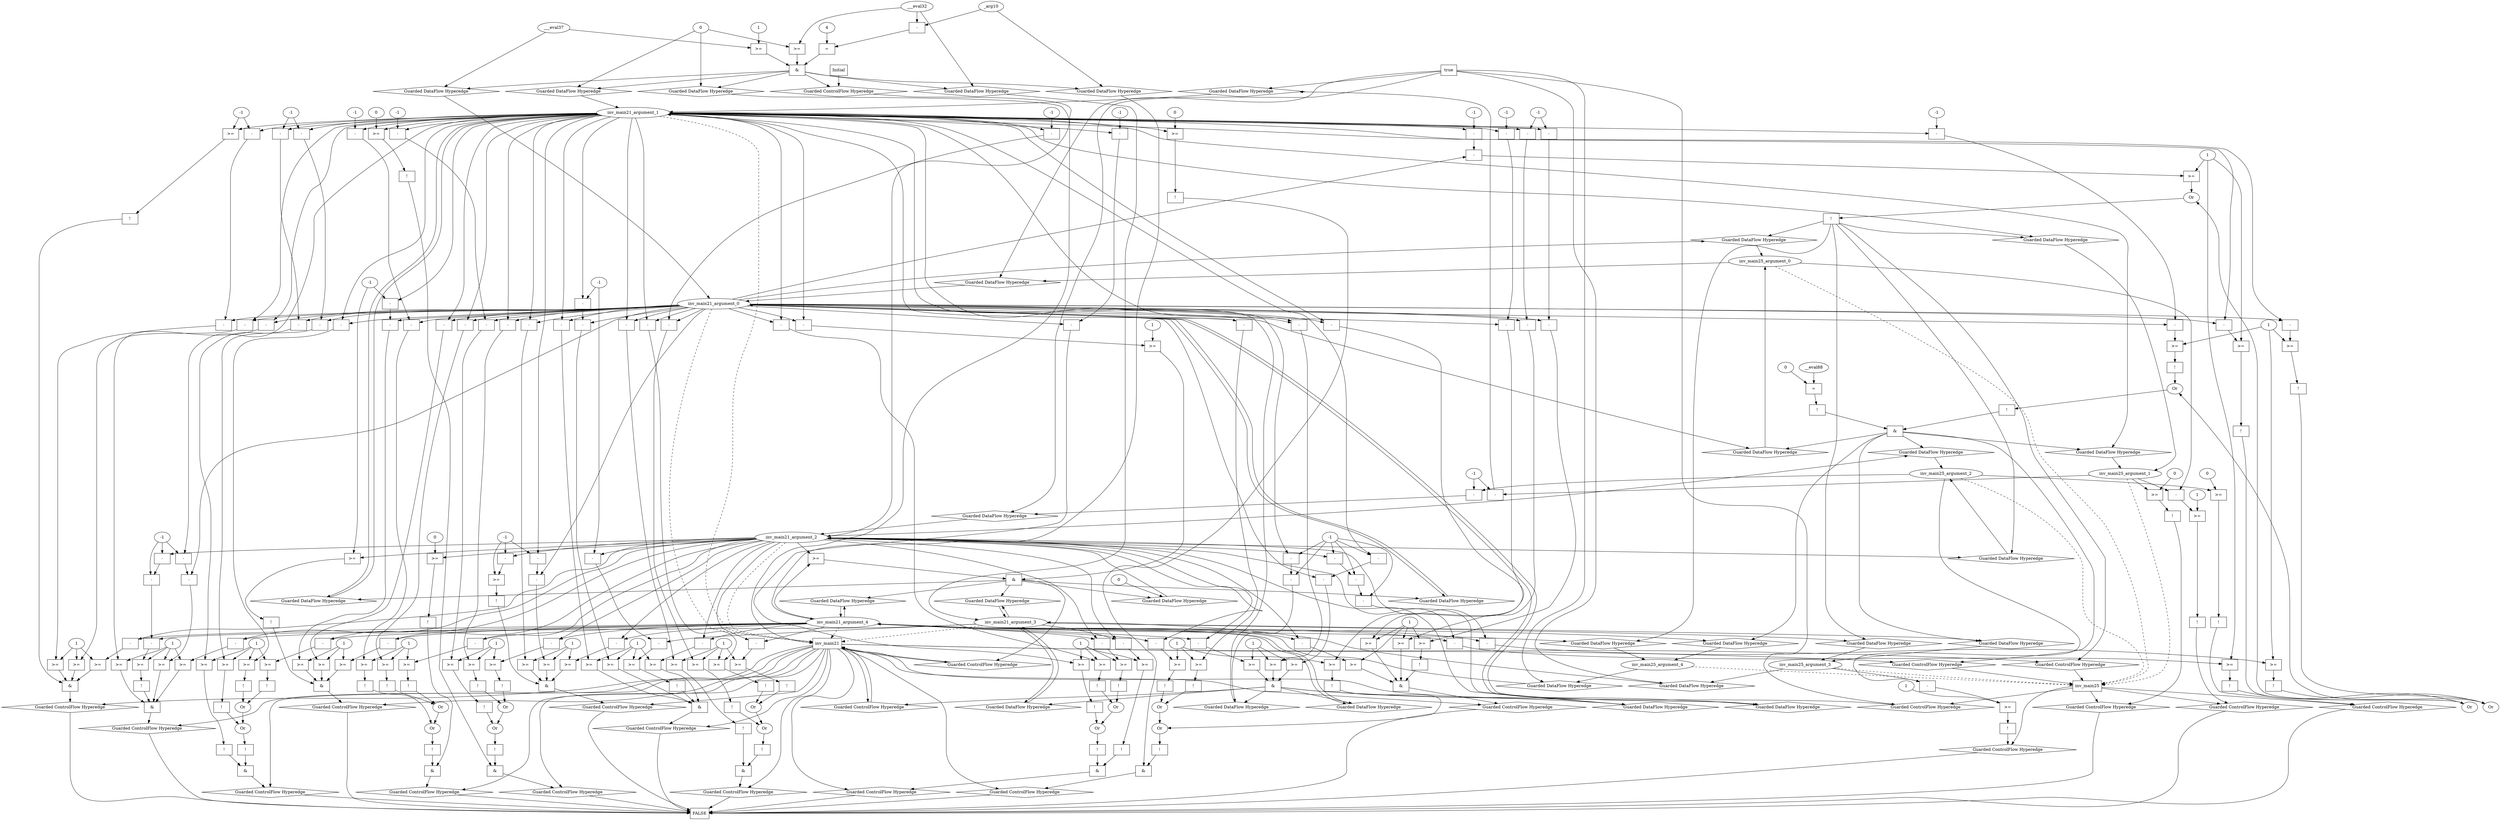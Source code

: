 digraph dag {
inv_main21 [label="inv_main21" shape="rect"];
inv_main25 [label="inv_main25" shape="rect"];
FALSE [label="FALSE" shape="rect"];
Initial [label="Initial" shape="rect"];
ControlFowHyperEdge_0 [label="Guarded ControlFlow Hyperedge" shape="diamond"];
inv_main21 -> ControlFowHyperEdge_0[label=""]
ControlFowHyperEdge_0 -> inv_main25[label=""]
ControlFowHyperEdge_1 [label="Guarded ControlFlow Hyperedge" shape="diamond"];
inv_main21 -> ControlFowHyperEdge_1[label=""]
ControlFowHyperEdge_1 -> inv_main25[label=""]
ControlFowHyperEdge_2 [label="Guarded ControlFlow Hyperedge" shape="diamond"];
inv_main21 -> ControlFowHyperEdge_2[label=""]
ControlFowHyperEdge_2 -> inv_main21[label=""]
ControlFowHyperEdge_3 [label="Guarded ControlFlow Hyperedge" shape="diamond"];
inv_main21 -> ControlFowHyperEdge_3[label=""]
ControlFowHyperEdge_3 -> inv_main21[label=""]
ControlFowHyperEdge_4 [label="Guarded ControlFlow Hyperedge" shape="diamond"];
inv_main25 -> ControlFowHyperEdge_4[label=""]
ControlFowHyperEdge_4 -> inv_main21[label=""]
ControlFowHyperEdge_5 [label="Guarded ControlFlow Hyperedge" shape="diamond"];
Initial -> ControlFowHyperEdge_5[label=""]
ControlFowHyperEdge_5 -> inv_main21[label=""]
ControlFowHyperEdge_6 [label="Guarded ControlFlow Hyperedge" shape="diamond"];
inv_main21 -> ControlFowHyperEdge_6[label=""]
ControlFowHyperEdge_6 -> FALSE[label=""]
ControlFowHyperEdge_7 [label="Guarded ControlFlow Hyperedge" shape="diamond"];
inv_main21 -> ControlFowHyperEdge_7[label=""]
ControlFowHyperEdge_7 -> FALSE[label=""]
ControlFowHyperEdge_8 [label="Guarded ControlFlow Hyperedge" shape="diamond"];
inv_main21 -> ControlFowHyperEdge_8[label=""]
ControlFowHyperEdge_8 -> FALSE[label=""]
ControlFowHyperEdge_9 [label="Guarded ControlFlow Hyperedge" shape="diamond"];
inv_main21 -> ControlFowHyperEdge_9[label=""]
ControlFowHyperEdge_9 -> FALSE[label=""]
ControlFowHyperEdge_10 [label="Guarded ControlFlow Hyperedge" shape="diamond"];
inv_main21 -> ControlFowHyperEdge_10[label=""]
ControlFowHyperEdge_10 -> FALSE[label=""]
ControlFowHyperEdge_11 [label="Guarded ControlFlow Hyperedge" shape="diamond"];
inv_main21 -> ControlFowHyperEdge_11[label=""]
ControlFowHyperEdge_11 -> FALSE[label=""]
ControlFowHyperEdge_12 [label="Guarded ControlFlow Hyperedge" shape="diamond"];
inv_main21 -> ControlFowHyperEdge_12[label=""]
ControlFowHyperEdge_12 -> FALSE[label=""]
ControlFowHyperEdge_13 [label="Guarded ControlFlow Hyperedge" shape="diamond"];
inv_main21 -> ControlFowHyperEdge_13[label=""]
ControlFowHyperEdge_13 -> FALSE[label=""]
ControlFowHyperEdge_14 [label="Guarded ControlFlow Hyperedge" shape="diamond"];
inv_main21 -> ControlFowHyperEdge_14[label=""]
ControlFowHyperEdge_14 -> FALSE[label=""]
ControlFowHyperEdge_15 [label="Guarded ControlFlow Hyperedge" shape="diamond"];
inv_main21 -> ControlFowHyperEdge_15[label=""]
ControlFowHyperEdge_15 -> FALSE[label=""]
ControlFowHyperEdge_16 [label="Guarded ControlFlow Hyperedge" shape="diamond"];
inv_main21 -> ControlFowHyperEdge_16[label=""]
ControlFowHyperEdge_16 -> FALSE[label=""]
ControlFowHyperEdge_17 [label="Guarded ControlFlow Hyperedge" shape="diamond"];
inv_main21 -> ControlFowHyperEdge_17[label=""]
ControlFowHyperEdge_17 -> FALSE[label=""]
ControlFowHyperEdge_18 [label="Guarded ControlFlow Hyperedge" shape="diamond"];
inv_main25 -> ControlFowHyperEdge_18[label=""]
ControlFowHyperEdge_18 -> FALSE[label=""]
ControlFowHyperEdge_19 [label="Guarded ControlFlow Hyperedge" shape="diamond"];
inv_main25 -> ControlFowHyperEdge_19[label=""]
ControlFowHyperEdge_19 -> FALSE[label=""]
ControlFowHyperEdge_20 [label="Guarded ControlFlow Hyperedge" shape="diamond"];
inv_main25 -> ControlFowHyperEdge_20[label=""]
ControlFowHyperEdge_20 -> FALSE[label=""]
ControlFowHyperEdge_21 [label="Guarded ControlFlow Hyperedge" shape="diamond"];
inv_main25 -> ControlFowHyperEdge_21[label=""]
ControlFowHyperEdge_21 -> FALSE[label=""]
inv_main25_argument_0 [label="inv_main25_argument_0" shape="oval"];
inv_main25_argument_0 -> inv_main25[label="" style="dashed"]
inv_main25_argument_1 [label="inv_main25_argument_1" shape="oval"];
inv_main25_argument_1 -> inv_main25[label="" style="dashed"]
inv_main25_argument_2 [label="inv_main25_argument_2" shape="oval"];
inv_main25_argument_2 -> inv_main25[label="" style="dashed"]
inv_main25_argument_3 [label="inv_main25_argument_3" shape="oval"];
inv_main25_argument_3 -> inv_main25[label="" style="dashed"]
inv_main25_argument_4 [label="inv_main25_argument_4" shape="oval"];
inv_main25_argument_4 -> inv_main25[label="" style="dashed"]
inv_main21_argument_0 [label="inv_main21_argument_0" shape="oval"];
inv_main21_argument_0 -> inv_main21[label="" style="dashed"]
inv_main21_argument_1 [label="inv_main21_argument_1" shape="oval"];
inv_main21_argument_1 -> inv_main21[label="" style="dashed"]
inv_main21_argument_2 [label="inv_main21_argument_2" shape="oval"];
inv_main21_argument_2 -> inv_main21[label="" style="dashed"]
inv_main21_argument_3 [label="inv_main21_argument_3" shape="oval"];
inv_main21_argument_3 -> inv_main21[label="" style="dashed"]
inv_main21_argument_4 [label="inv_main21_argument_4" shape="oval"];
inv_main21_argument_4 -> inv_main21[label="" style="dashed"]

xxxinv_main25___inv_main21_0xxxguard_0_node_0 [label="!" shape="rect"];
xxxinv_main25___inv_main21_0xxxguard_0_node_1 [label="Or"];
xxxinv_main25___inv_main21_0xxxguard_0_node_2 [label=">=" shape="rect"];
xxxinv_main25___inv_main21_0xxxguard_0_node_3 [label="-" shape="rect"];
xxxinv_main25___inv_main21_0xxxguard_0_node_5 [label="-" shape="rect"];
xxxinv_main25___inv_main21_0xxxguard_0_node_7 [label="-1"];
xxxinv_main25___inv_main21_0xxxguard_0_node_8 [label="1"];
xxxinv_main25___inv_main21_0xxxguard_0_node_9 [label="Or"];
xxxinv_main25___inv_main21_0xxxguard_0_node_10 [label="!" shape="rect"];
xxxinv_main25___inv_main21_0xxxguard_0_node_11 [label=">=" shape="rect"];
xxxinv_main25___inv_main21_0xxxguard_0_node_12 [label="-" shape="rect"];
xxxinv_main25___inv_main21_0xxxguard_0_node_16 [label="!" shape="rect"];
xxxinv_main25___inv_main21_0xxxguard_0_node_17 [label=">=" shape="rect"];
xxxinv_main25___inv_main21_0xxxguard_0_node_18 [label="-" shape="rect"];
xxxinv_main25___inv_main21_0xxxguard_0_node_1->xxxinv_main25___inv_main21_0xxxguard_0_node_0
xxxinv_main25___inv_main21_0xxxguard_0_node_2->xxxinv_main25___inv_main21_0xxxguard_0_node_1
xxxinv_main25___inv_main21_0xxxguard_0_node_9->xxxinv_main25___inv_main21_0xxxguard_0_node_1
xxxinv_main25___inv_main21_0xxxguard_0_node_3->xxxinv_main25___inv_main21_0xxxguard_0_node_2
xxxinv_main25___inv_main21_0xxxguard_0_node_8->xxxinv_main25___inv_main21_0xxxguard_0_node_2
inv_main21_argument_0->xxxinv_main25___inv_main21_0xxxguard_0_node_3
xxxinv_main25___inv_main21_0xxxguard_0_node_5->xxxinv_main25___inv_main21_0xxxguard_0_node_3
inv_main21_argument_1->xxxinv_main25___inv_main21_0xxxguard_0_node_5
xxxinv_main25___inv_main21_0xxxguard_0_node_7->xxxinv_main25___inv_main21_0xxxguard_0_node_5
xxxinv_main25___inv_main21_0xxxguard_0_node_10->xxxinv_main25___inv_main21_0xxxguard_0_node_9
xxxinv_main25___inv_main21_0xxxguard_0_node_16->xxxinv_main25___inv_main21_0xxxguard_0_node_9
xxxinv_main25___inv_main21_0xxxguard_0_node_11->xxxinv_main25___inv_main21_0xxxguard_0_node_10
xxxinv_main25___inv_main21_0xxxguard_0_node_12->xxxinv_main25___inv_main21_0xxxguard_0_node_11
xxxinv_main25___inv_main21_0xxxguard_0_node_8->xxxinv_main25___inv_main21_0xxxguard_0_node_11
inv_main21_argument_0->xxxinv_main25___inv_main21_0xxxguard_0_node_12
inv_main21_argument_1->xxxinv_main25___inv_main21_0xxxguard_0_node_12
xxxinv_main25___inv_main21_0xxxguard_0_node_17->xxxinv_main25___inv_main21_0xxxguard_0_node_16
xxxinv_main25___inv_main21_0xxxguard_0_node_18->xxxinv_main25___inv_main21_0xxxguard_0_node_17
xxxinv_main25___inv_main21_0xxxguard_0_node_8->xxxinv_main25___inv_main21_0xxxguard_0_node_17
inv_main21_argument_4->xxxinv_main25___inv_main21_0xxxguard_0_node_18
inv_main21_argument_2->xxxinv_main25___inv_main21_0xxxguard_0_node_18

xxxinv_main25___inv_main21_0xxxguard_0_node_0->ControlFowHyperEdge_0 [label=""];
xxxinv_main25___inv_main21_1xxx_and [label="&" shape="rect"];
xxxinv_main25___inv_main21_1xxxguard_0_node_0 [label="!" shape="rect"];
xxxinv_main25___inv_main21_1xxxguard_0_node_1 [label="=" shape="rect"];
xxxinv_main25___inv_main21_1xxxguard_0_node_2 [label="__eval88"];
xxxinv_main25___inv_main21_1xxxguard_0_node_3 [label="0"];
xxxinv_main25___inv_main21_1xxxguard_0_node_1->xxxinv_main25___inv_main21_1xxxguard_0_node_0
xxxinv_main25___inv_main21_1xxxguard_0_node_2->xxxinv_main25___inv_main21_1xxxguard_0_node_1
xxxinv_main25___inv_main21_1xxxguard_0_node_3->xxxinv_main25___inv_main21_1xxxguard_0_node_1

xxxinv_main25___inv_main21_1xxxguard_0_node_0->xxxinv_main25___inv_main21_1xxx_and [label=""];
xxxinv_main25___inv_main21_1xxxguard1_node_0 [label="!" shape="rect"];
xxxinv_main25___inv_main21_1xxxguard1_node_1 [label="Or"];
xxxinv_main25___inv_main21_1xxxguard1_node_2 [label="!" shape="rect"];
xxxinv_main25___inv_main21_1xxxguard1_node_3 [label=">=" shape="rect"];
xxxinv_main25___inv_main21_1xxxguard1_node_4 [label="-" shape="rect"];
xxxinv_main25___inv_main21_1xxxguard1_node_6 [label="-" shape="rect"];
xxxinv_main25___inv_main21_1xxxguard1_node_8 [label="-1"];
xxxinv_main25___inv_main21_1xxxguard1_node_9 [label="1"];
xxxinv_main25___inv_main21_1xxxguard1_node_10 [label="Or"];
xxxinv_main25___inv_main21_1xxxguard1_node_11 [label="!" shape="rect"];
xxxinv_main25___inv_main21_1xxxguard1_node_12 [label=">=" shape="rect"];
xxxinv_main25___inv_main21_1xxxguard1_node_13 [label="-" shape="rect"];
xxxinv_main25___inv_main21_1xxxguard1_node_17 [label="!" shape="rect"];
xxxinv_main25___inv_main21_1xxxguard1_node_18 [label=">=" shape="rect"];
xxxinv_main25___inv_main21_1xxxguard1_node_19 [label="-" shape="rect"];
xxxinv_main25___inv_main21_1xxxguard1_node_1->xxxinv_main25___inv_main21_1xxxguard1_node_0
xxxinv_main25___inv_main21_1xxxguard1_node_2->xxxinv_main25___inv_main21_1xxxguard1_node_1
xxxinv_main25___inv_main21_1xxxguard1_node_10->xxxinv_main25___inv_main21_1xxxguard1_node_1
xxxinv_main25___inv_main21_1xxxguard1_node_3->xxxinv_main25___inv_main21_1xxxguard1_node_2
xxxinv_main25___inv_main21_1xxxguard1_node_4->xxxinv_main25___inv_main21_1xxxguard1_node_3
xxxinv_main25___inv_main21_1xxxguard1_node_9->xxxinv_main25___inv_main21_1xxxguard1_node_3
inv_main21_argument_0->xxxinv_main25___inv_main21_1xxxguard1_node_4
xxxinv_main25___inv_main21_1xxxguard1_node_6->xxxinv_main25___inv_main21_1xxxguard1_node_4
inv_main21_argument_1->xxxinv_main25___inv_main21_1xxxguard1_node_6
xxxinv_main25___inv_main21_1xxxguard1_node_8->xxxinv_main25___inv_main21_1xxxguard1_node_6
xxxinv_main25___inv_main21_1xxxguard1_node_11->xxxinv_main25___inv_main21_1xxxguard1_node_10
xxxinv_main25___inv_main21_1xxxguard1_node_17->xxxinv_main25___inv_main21_1xxxguard1_node_10
xxxinv_main25___inv_main21_1xxxguard1_node_12->xxxinv_main25___inv_main21_1xxxguard1_node_11
xxxinv_main25___inv_main21_1xxxguard1_node_13->xxxinv_main25___inv_main21_1xxxguard1_node_12
xxxinv_main25___inv_main21_1xxxguard1_node_9->xxxinv_main25___inv_main21_1xxxguard1_node_12
inv_main21_argument_0->xxxinv_main25___inv_main21_1xxxguard1_node_13
inv_main21_argument_1->xxxinv_main25___inv_main21_1xxxguard1_node_13
xxxinv_main25___inv_main21_1xxxguard1_node_18->xxxinv_main25___inv_main21_1xxxguard1_node_17
xxxinv_main25___inv_main21_1xxxguard1_node_19->xxxinv_main25___inv_main21_1xxxguard1_node_18
xxxinv_main25___inv_main21_1xxxguard1_node_9->xxxinv_main25___inv_main21_1xxxguard1_node_18
inv_main21_argument_4->xxxinv_main25___inv_main21_1xxxguard1_node_19
inv_main21_argument_2->xxxinv_main25___inv_main21_1xxxguard1_node_19

xxxinv_main25___inv_main21_1xxxguard1_node_0->xxxinv_main25___inv_main21_1xxx_and [label=""];
xxxinv_main25___inv_main21_1xxx_and->ControlFowHyperEdge_1 [label=""];
xxxinv_main21___inv_main21_2xxx_and [label="&" shape="rect"];
xxxinv_main21___inv_main21_2xxxguard_0_node_0 [label=">=" shape="rect"];
inv_main21_argument_2->xxxinv_main21___inv_main21_2xxxguard_0_node_0
inv_main21_argument_4->xxxinv_main21___inv_main21_2xxxguard_0_node_0

xxxinv_main21___inv_main21_2xxxguard_0_node_0->xxxinv_main21___inv_main21_2xxx_and [label=""];
xxxinv_main21___inv_main21_2xxxguard1_node_0 [label=">=" shape="rect"];
xxxinv_main21___inv_main21_2xxxguard1_node_1 [label="-" shape="rect"];
xxxinv_main21___inv_main21_2xxxguard1_node_4 [label="1"];
xxxinv_main21___inv_main21_2xxxguard1_node_1->xxxinv_main21___inv_main21_2xxxguard1_node_0
xxxinv_main21___inv_main21_2xxxguard1_node_4->xxxinv_main21___inv_main21_2xxxguard1_node_0
inv_main21_argument_0->xxxinv_main21___inv_main21_2xxxguard1_node_1
inv_main21_argument_1->xxxinv_main21___inv_main21_2xxxguard1_node_1

xxxinv_main21___inv_main21_2xxxguard1_node_0->xxxinv_main21___inv_main21_2xxx_and [label=""];
xxxinv_main21___inv_main21_2xxx_and->ControlFowHyperEdge_2 [label=""];
xxxinv_main21___inv_main21_2xxxdataFlow_0_node_0 [label="0"];

xxxinv_main21___inv_main21_2xxxdataFlow_0_node_0->DataFowHyperEdge_2_inv_main21_argument_2 [label=""];
xxxinv_main21___inv_main21_3xxx_and [label="&" shape="rect"];
xxxinv_main21___inv_main21_3xxxguard_0_node_0 [label=">=" shape="rect"];
xxxinv_main21___inv_main21_3xxxguard_0_node_1 [label="-" shape="rect"];
xxxinv_main21___inv_main21_3xxxguard_0_node_3 [label="-" shape="rect"];
xxxinv_main21___inv_main21_3xxxguard_0_node_6 [label="1"];
xxxinv_main21___inv_main21_3xxxguard_0_node_1->xxxinv_main21___inv_main21_3xxxguard_0_node_0
xxxinv_main21___inv_main21_3xxxguard_0_node_6->xxxinv_main21___inv_main21_3xxxguard_0_node_0
inv_main21_argument_0->xxxinv_main21___inv_main21_3xxxguard_0_node_1
xxxinv_main21___inv_main21_3xxxguard_0_node_3->xxxinv_main21___inv_main21_3xxxguard_0_node_1
inv_main21_argument_1->xxxinv_main21___inv_main21_3xxxguard_0_node_3
xxxinv_main21___inv_main21_3xxxdataFlow_0_node_3->xxxinv_main21___inv_main21_3xxxguard_0_node_3

xxxinv_main21___inv_main21_3xxxguard_0_node_0->xxxinv_main21___inv_main21_3xxx_and [label=""];
xxxinv_main21___inv_main21_3xxxguard1_node_0 [label=">=" shape="rect"];
xxxinv_main21___inv_main21_3xxxguard1_node_1 [label="-" shape="rect"];
xxxinv_main21___inv_main21_3xxxguard1_node_1->xxxinv_main21___inv_main21_3xxxguard1_node_0
xxxinv_main21___inv_main21_3xxxguard_0_node_6->xxxinv_main21___inv_main21_3xxxguard1_node_0
inv_main21_argument_0->xxxinv_main21___inv_main21_3xxxguard1_node_1
inv_main21_argument_1->xxxinv_main21___inv_main21_3xxxguard1_node_1

xxxinv_main21___inv_main21_3xxxguard1_node_0->xxxinv_main21___inv_main21_3xxx_and [label=""];
xxxinv_main21___inv_main21_3xxxguard2_node_0 [label=">=" shape="rect"];
xxxinv_main21___inv_main21_3xxxguard2_node_1 [label="-" shape="rect"];
xxxinv_main21___inv_main21_3xxxguard2_node_1->xxxinv_main21___inv_main21_3xxxguard2_node_0
xxxinv_main21___inv_main21_3xxxguard_0_node_6->xxxinv_main21___inv_main21_3xxxguard2_node_0
inv_main21_argument_4->xxxinv_main21___inv_main21_3xxxguard2_node_1
inv_main21_argument_2->xxxinv_main21___inv_main21_3xxxguard2_node_1

xxxinv_main21___inv_main21_3xxxguard2_node_0->xxxinv_main21___inv_main21_3xxx_and [label=""];
xxxinv_main21___inv_main21_3xxx_and->ControlFowHyperEdge_3 [label=""];
xxxinv_main21___inv_main21_3xxxdataFlow_0_node_0 [label="-" shape="rect"];
xxxinv_main21___inv_main21_3xxxdataFlow_0_node_1 [label="-" shape="rect"];
xxxinv_main21___inv_main21_3xxxdataFlow_0_node_3 [label="-1"];
xxxinv_main21___inv_main21_3xxxdataFlow_0_node_1->xxxinv_main21___inv_main21_3xxxdataFlow_0_node_0
xxxinv_main21___inv_main21_3xxxdataFlow_0_node_3->xxxinv_main21___inv_main21_3xxxdataFlow_0_node_0
inv_main21_argument_1->xxxinv_main21___inv_main21_3xxxdataFlow_0_node_1
xxxinv_main21___inv_main21_3xxxdataFlow_0_node_3->xxxinv_main21___inv_main21_3xxxdataFlow_0_node_1

xxxinv_main21___inv_main21_3xxxdataFlow_0_node_0->DataFowHyperEdge_3_inv_main21_argument_1 [label=""];
xxxinv_main21___inv_main21_3xxxdataFlow1_node_0 [label="-" shape="rect"];
xxxinv_main21___inv_main21_3xxxdataFlow1_node_1 [label="-" shape="rect"];
xxxinv_main21___inv_main21_3xxxdataFlow1_node_2 [label="-" shape="rect"];
xxxinv_main21___inv_main21_3xxxdataFlow1_node_1->xxxinv_main21___inv_main21_3xxxdataFlow1_node_0
xxxinv_main21___inv_main21_3xxxdataFlow_0_node_3->xxxinv_main21___inv_main21_3xxxdataFlow1_node_0
xxxinv_main21___inv_main21_3xxxdataFlow1_node_2->xxxinv_main21___inv_main21_3xxxdataFlow1_node_1
xxxinv_main21___inv_main21_3xxxdataFlow_0_node_3->xxxinv_main21___inv_main21_3xxxdataFlow1_node_1
inv_main21_argument_2->xxxinv_main21___inv_main21_3xxxdataFlow1_node_2
xxxinv_main21___inv_main21_3xxxdataFlow_0_node_3->xxxinv_main21___inv_main21_3xxxdataFlow1_node_2

xxxinv_main21___inv_main21_3xxxdataFlow1_node_0->DataFowHyperEdge_3_inv_main21_argument_2 [label=""];
true_4 [label="true" shape="rect"];
true_4->ControlFowHyperEdge_4 [label=""];
xxxinv_main21___inv_main25_4xxxdataFlow_0_node_0 [label="-" shape="rect"];
xxxinv_main21___inv_main25_4xxxdataFlow_0_node_2 [label="-1"];
inv_main25_argument_1->xxxinv_main21___inv_main25_4xxxdataFlow_0_node_0
xxxinv_main21___inv_main25_4xxxdataFlow_0_node_2->xxxinv_main21___inv_main25_4xxxdataFlow_0_node_0

xxxinv_main21___inv_main25_4xxxdataFlow_0_node_0->DataFowHyperEdge_4_inv_main21_argument_1 [label=""];
xxxinv_main21___inv_main25_4xxxdataFlow1_node_0 [label="-" shape="rect"];
inv_main25_argument_2->xxxinv_main21___inv_main25_4xxxdataFlow1_node_0
xxxinv_main21___inv_main25_4xxxdataFlow_0_node_2->xxxinv_main21___inv_main25_4xxxdataFlow1_node_0

xxxinv_main21___inv_main25_4xxxdataFlow1_node_0->DataFowHyperEdge_4_inv_main21_argument_2 [label=""];
xxxinv_main21___Initial_5xxx_and [label="&" shape="rect"];
xxxinv_main21___Initial_5xxxguard_0_node_0 [label=">=" shape="rect"];
xxxinv_main21___Initial_5xxxguard_0_node_2 [label="1"];
xxxinv_main21___Initial_5xxxdataFlow3_node_0->xxxinv_main21___Initial_5xxxguard_0_node_0
xxxinv_main21___Initial_5xxxguard_0_node_2->xxxinv_main21___Initial_5xxxguard_0_node_0

xxxinv_main21___Initial_5xxxguard_0_node_0->xxxinv_main21___Initial_5xxx_and [label=""];
xxxinv_main21___Initial_5xxxguard1_node_0 [label=">=" shape="rect"];
xxxinv_main21___Initial_5xxxdataFlow4_node_0->xxxinv_main21___Initial_5xxxguard1_node_0
xxxinv_main21___Initial_5xxxdataFlow_0_node_0->xxxinv_main21___Initial_5xxxguard1_node_0

xxxinv_main21___Initial_5xxxguard1_node_0->xxxinv_main21___Initial_5xxx_and [label=""];
xxxinv_main21___Initial_5xxxguard2_node_0 [label="=" shape="rect"];
xxxinv_main21___Initial_5xxxguard2_node_1 [label="-" shape="rect"];
xxxinv_main21___Initial_5xxxguard2_node_4 [label="4"];
xxxinv_main21___Initial_5xxxguard2_node_1->xxxinv_main21___Initial_5xxxguard2_node_0
xxxinv_main21___Initial_5xxxguard2_node_4->xxxinv_main21___Initial_5xxxguard2_node_0
xxxinv_main21___Initial_5xxxdataFlow4_node_0->xxxinv_main21___Initial_5xxxguard2_node_1
xxxinv_main21___Initial_5xxxdataFlow2_node_0->xxxinv_main21___Initial_5xxxguard2_node_1

xxxinv_main21___Initial_5xxxguard2_node_0->xxxinv_main21___Initial_5xxx_and [label=""];
xxxinv_main21___Initial_5xxx_and->ControlFowHyperEdge_5 [label=""];
xxxinv_main21___Initial_5xxxdataFlow_0_node_0 [label="0"];

xxxinv_main21___Initial_5xxxdataFlow_0_node_0->DataFowHyperEdge_5_inv_main21_argument_1 [label=""];

xxxinv_main21___Initial_5xxxdataFlow_0_node_0->DataFowHyperEdge_5_inv_main21_argument_2 [label=""];
xxxinv_main21___Initial_5xxxdataFlow2_node_0 [label="_arg10"];

xxxinv_main21___Initial_5xxxdataFlow2_node_0->DataFowHyperEdge_5_inv_main21_argument_4 [label=""];
xxxinv_main21___Initial_5xxxdataFlow3_node_0 [label="___eval37"];

xxxinv_main21___Initial_5xxxdataFlow3_node_0->DataFowHyperEdge_5_inv_main21_argument_0 [label=""];
xxxinv_main21___Initial_5xxxdataFlow4_node_0 [label="___eval32"];

xxxinv_main21___Initial_5xxxdataFlow4_node_0->DataFowHyperEdge_5_inv_main21_argument_3 [label=""];
xxxFALSE___inv_main21_6xxx_and [label="&" shape="rect"];
xxxFALSE___inv_main21_6xxxguard_0_node_0 [label="!" shape="rect"];
xxxFALSE___inv_main21_6xxxguard_0_node_1 [label=">=" shape="rect"];
xxxFALSE___inv_main21_6xxxguard_0_node_2 [label="-" shape="rect"];
xxxFALSE___inv_main21_6xxxguard_0_node_4 [label="-" shape="rect"];
xxxFALSE___inv_main21_6xxxguard_0_node_6 [label="-1"];
xxxFALSE___inv_main21_6xxxguard_0_node_7 [label="1"];
xxxFALSE___inv_main21_6xxxguard_0_node_1->xxxFALSE___inv_main21_6xxxguard_0_node_0
xxxFALSE___inv_main21_6xxxguard_0_node_2->xxxFALSE___inv_main21_6xxxguard_0_node_1
xxxFALSE___inv_main21_6xxxguard_0_node_7->xxxFALSE___inv_main21_6xxxguard_0_node_1
inv_main21_argument_0->xxxFALSE___inv_main21_6xxxguard_0_node_2
xxxFALSE___inv_main21_6xxxguard_0_node_4->xxxFALSE___inv_main21_6xxxguard_0_node_2
inv_main21_argument_1->xxxFALSE___inv_main21_6xxxguard_0_node_4
xxxFALSE___inv_main21_6xxxguard_0_node_6->xxxFALSE___inv_main21_6xxxguard_0_node_4

xxxFALSE___inv_main21_6xxxguard_0_node_0->xxxFALSE___inv_main21_6xxx_and [label=""];
xxxFALSE___inv_main21_6xxxguard1_node_0 [label="!" shape="rect"];
xxxFALSE___inv_main21_6xxxguard1_node_1 [label="Or"];
xxxFALSE___inv_main21_6xxxguard1_node_2 [label="!" shape="rect"];
xxxFALSE___inv_main21_6xxxguard1_node_3 [label=">=" shape="rect"];
xxxFALSE___inv_main21_6xxxguard1_node_4 [label="-" shape="rect"];
xxxFALSE___inv_main21_6xxxguard1_node_6 [label="-" shape="rect"];
xxxFALSE___inv_main21_6xxxguard1_node_10 [label="Or"];
xxxFALSE___inv_main21_6xxxguard1_node_11 [label="!" shape="rect"];
xxxFALSE___inv_main21_6xxxguard1_node_12 [label=">=" shape="rect"];
xxxFALSE___inv_main21_6xxxguard1_node_13 [label="-" shape="rect"];
xxxFALSE___inv_main21_6xxxguard1_node_17 [label="!" shape="rect"];
xxxFALSE___inv_main21_6xxxguard1_node_18 [label=">=" shape="rect"];
xxxFALSE___inv_main21_6xxxguard1_node_19 [label="-" shape="rect"];
xxxFALSE___inv_main21_6xxxguard1_node_1->xxxFALSE___inv_main21_6xxxguard1_node_0
xxxFALSE___inv_main21_6xxxguard1_node_2->xxxFALSE___inv_main21_6xxxguard1_node_1
xxxFALSE___inv_main21_6xxxguard1_node_10->xxxFALSE___inv_main21_6xxxguard1_node_1
xxxFALSE___inv_main21_6xxxguard1_node_3->xxxFALSE___inv_main21_6xxxguard1_node_2
xxxFALSE___inv_main21_6xxxguard1_node_4->xxxFALSE___inv_main21_6xxxguard1_node_3
xxxFALSE___inv_main21_6xxxguard_0_node_7->xxxFALSE___inv_main21_6xxxguard1_node_3
inv_main21_argument_0->xxxFALSE___inv_main21_6xxxguard1_node_4
xxxFALSE___inv_main21_6xxxguard1_node_6->xxxFALSE___inv_main21_6xxxguard1_node_4
inv_main21_argument_1->xxxFALSE___inv_main21_6xxxguard1_node_6
xxxFALSE___inv_main21_6xxxguard_0_node_6->xxxFALSE___inv_main21_6xxxguard1_node_6
xxxFALSE___inv_main21_6xxxguard1_node_11->xxxFALSE___inv_main21_6xxxguard1_node_10
xxxFALSE___inv_main21_6xxxguard1_node_17->xxxFALSE___inv_main21_6xxxguard1_node_10
xxxFALSE___inv_main21_6xxxguard1_node_12->xxxFALSE___inv_main21_6xxxguard1_node_11
xxxFALSE___inv_main21_6xxxguard1_node_13->xxxFALSE___inv_main21_6xxxguard1_node_12
xxxFALSE___inv_main21_6xxxguard_0_node_7->xxxFALSE___inv_main21_6xxxguard1_node_12
inv_main21_argument_0->xxxFALSE___inv_main21_6xxxguard1_node_13
inv_main21_argument_1->xxxFALSE___inv_main21_6xxxguard1_node_13
xxxFALSE___inv_main21_6xxxguard1_node_18->xxxFALSE___inv_main21_6xxxguard1_node_17
xxxFALSE___inv_main21_6xxxguard1_node_19->xxxFALSE___inv_main21_6xxxguard1_node_18
xxxFALSE___inv_main21_6xxxguard_0_node_7->xxxFALSE___inv_main21_6xxxguard1_node_18
inv_main21_argument_4->xxxFALSE___inv_main21_6xxxguard1_node_19
inv_main21_argument_2->xxxFALSE___inv_main21_6xxxguard1_node_19

xxxFALSE___inv_main21_6xxxguard1_node_0->xxxFALSE___inv_main21_6xxx_and [label=""];
xxxFALSE___inv_main21_6xxx_and->ControlFowHyperEdge_6 [label=""];
xxxFALSE___inv_main21_7xxx_and [label="&" shape="rect"];
xxxFALSE___inv_main21_7xxxguard_0_node_0 [label="!" shape="rect"];
xxxFALSE___inv_main21_7xxxguard_0_node_1 [label=">=" shape="rect"];
xxxFALSE___inv_main21_7xxxguard_0_node_3 [label="0"];
xxxFALSE___inv_main21_7xxxguard_0_node_1->xxxFALSE___inv_main21_7xxxguard_0_node_0
inv_main21_argument_1->xxxFALSE___inv_main21_7xxxguard_0_node_1
xxxFALSE___inv_main21_7xxxguard_0_node_3->xxxFALSE___inv_main21_7xxxguard_0_node_1

xxxFALSE___inv_main21_7xxxguard_0_node_0->xxxFALSE___inv_main21_7xxx_and [label=""];
xxxFALSE___inv_main21_7xxxguard1_node_0 [label="!" shape="rect"];
xxxFALSE___inv_main21_7xxxguard1_node_1 [label="Or"];
xxxFALSE___inv_main21_7xxxguard1_node_2 [label="!" shape="rect"];
xxxFALSE___inv_main21_7xxxguard1_node_3 [label=">=" shape="rect"];
xxxFALSE___inv_main21_7xxxguard1_node_4 [label="-" shape="rect"];
xxxFALSE___inv_main21_7xxxguard1_node_6 [label="-" shape="rect"];
xxxFALSE___inv_main21_7xxxguard1_node_8 [label="-1"];
xxxFALSE___inv_main21_7xxxguard1_node_9 [label="1"];
xxxFALSE___inv_main21_7xxxguard1_node_10 [label="Or"];
xxxFALSE___inv_main21_7xxxguard1_node_11 [label="!" shape="rect"];
xxxFALSE___inv_main21_7xxxguard1_node_12 [label=">=" shape="rect"];
xxxFALSE___inv_main21_7xxxguard1_node_13 [label="-" shape="rect"];
xxxFALSE___inv_main21_7xxxguard1_node_17 [label="!" shape="rect"];
xxxFALSE___inv_main21_7xxxguard1_node_18 [label=">=" shape="rect"];
xxxFALSE___inv_main21_7xxxguard1_node_19 [label="-" shape="rect"];
xxxFALSE___inv_main21_7xxxguard1_node_1->xxxFALSE___inv_main21_7xxxguard1_node_0
xxxFALSE___inv_main21_7xxxguard1_node_2->xxxFALSE___inv_main21_7xxxguard1_node_1
xxxFALSE___inv_main21_7xxxguard1_node_10->xxxFALSE___inv_main21_7xxxguard1_node_1
xxxFALSE___inv_main21_7xxxguard1_node_3->xxxFALSE___inv_main21_7xxxguard1_node_2
xxxFALSE___inv_main21_7xxxguard1_node_4->xxxFALSE___inv_main21_7xxxguard1_node_3
xxxFALSE___inv_main21_7xxxguard1_node_9->xxxFALSE___inv_main21_7xxxguard1_node_3
inv_main21_argument_0->xxxFALSE___inv_main21_7xxxguard1_node_4
xxxFALSE___inv_main21_7xxxguard1_node_6->xxxFALSE___inv_main21_7xxxguard1_node_4
inv_main21_argument_1->xxxFALSE___inv_main21_7xxxguard1_node_6
xxxFALSE___inv_main21_7xxxguard1_node_8->xxxFALSE___inv_main21_7xxxguard1_node_6
xxxFALSE___inv_main21_7xxxguard1_node_11->xxxFALSE___inv_main21_7xxxguard1_node_10
xxxFALSE___inv_main21_7xxxguard1_node_17->xxxFALSE___inv_main21_7xxxguard1_node_10
xxxFALSE___inv_main21_7xxxguard1_node_12->xxxFALSE___inv_main21_7xxxguard1_node_11
xxxFALSE___inv_main21_7xxxguard1_node_13->xxxFALSE___inv_main21_7xxxguard1_node_12
xxxFALSE___inv_main21_7xxxguard1_node_9->xxxFALSE___inv_main21_7xxxguard1_node_12
inv_main21_argument_0->xxxFALSE___inv_main21_7xxxguard1_node_13
inv_main21_argument_1->xxxFALSE___inv_main21_7xxxguard1_node_13
xxxFALSE___inv_main21_7xxxguard1_node_18->xxxFALSE___inv_main21_7xxxguard1_node_17
xxxFALSE___inv_main21_7xxxguard1_node_19->xxxFALSE___inv_main21_7xxxguard1_node_18
xxxFALSE___inv_main21_7xxxguard1_node_9->xxxFALSE___inv_main21_7xxxguard1_node_18
inv_main21_argument_4->xxxFALSE___inv_main21_7xxxguard1_node_19
inv_main21_argument_2->xxxFALSE___inv_main21_7xxxguard1_node_19

xxxFALSE___inv_main21_7xxxguard1_node_0->xxxFALSE___inv_main21_7xxx_and [label=""];
xxxFALSE___inv_main21_7xxx_and->ControlFowHyperEdge_7 [label=""];
xxxFALSE___inv_main21_8xxx_and [label="&" shape="rect"];
xxxFALSE___inv_main21_8xxxguard_0_node_0 [label="!" shape="rect"];
xxxFALSE___inv_main21_8xxxguard_0_node_1 [label=">=" shape="rect"];
xxxFALSE___inv_main21_8xxxguard_0_node_2 [label="-" shape="rect"];
xxxFALSE___inv_main21_8xxxguard_0_node_5 [label="1"];
xxxFALSE___inv_main21_8xxxguard_0_node_1->xxxFALSE___inv_main21_8xxxguard_0_node_0
xxxFALSE___inv_main21_8xxxguard_0_node_2->xxxFALSE___inv_main21_8xxxguard_0_node_1
xxxFALSE___inv_main21_8xxxguard_0_node_5->xxxFALSE___inv_main21_8xxxguard_0_node_1
inv_main21_argument_0->xxxFALSE___inv_main21_8xxxguard_0_node_2
inv_main21_argument_1->xxxFALSE___inv_main21_8xxxguard_0_node_2

xxxFALSE___inv_main21_8xxxguard_0_node_0->xxxFALSE___inv_main21_8xxx_and [label=""];
xxxFALSE___inv_main21_8xxxguard1_node_0 [label="!" shape="rect"];
xxxFALSE___inv_main21_8xxxguard1_node_1 [label="Or"];
xxxFALSE___inv_main21_8xxxguard1_node_2 [label="!" shape="rect"];
xxxFALSE___inv_main21_8xxxguard1_node_3 [label=">=" shape="rect"];
xxxFALSE___inv_main21_8xxxguard1_node_4 [label="-" shape="rect"];
xxxFALSE___inv_main21_8xxxguard1_node_6 [label="-" shape="rect"];
xxxFALSE___inv_main21_8xxxguard1_node_8 [label="-1"];
xxxFALSE___inv_main21_8xxxguard1_node_10 [label="Or"];
xxxFALSE___inv_main21_8xxxguard1_node_11 [label="!" shape="rect"];
xxxFALSE___inv_main21_8xxxguard1_node_12 [label=">=" shape="rect"];
xxxFALSE___inv_main21_8xxxguard1_node_13 [label="-" shape="rect"];
xxxFALSE___inv_main21_8xxxguard1_node_17 [label="!" shape="rect"];
xxxFALSE___inv_main21_8xxxguard1_node_18 [label=">=" shape="rect"];
xxxFALSE___inv_main21_8xxxguard1_node_19 [label="-" shape="rect"];
xxxFALSE___inv_main21_8xxxguard1_node_1->xxxFALSE___inv_main21_8xxxguard1_node_0
xxxFALSE___inv_main21_8xxxguard1_node_2->xxxFALSE___inv_main21_8xxxguard1_node_1
xxxFALSE___inv_main21_8xxxguard1_node_10->xxxFALSE___inv_main21_8xxxguard1_node_1
xxxFALSE___inv_main21_8xxxguard1_node_3->xxxFALSE___inv_main21_8xxxguard1_node_2
xxxFALSE___inv_main21_8xxxguard1_node_4->xxxFALSE___inv_main21_8xxxguard1_node_3
xxxFALSE___inv_main21_8xxxguard_0_node_5->xxxFALSE___inv_main21_8xxxguard1_node_3
inv_main21_argument_0->xxxFALSE___inv_main21_8xxxguard1_node_4
xxxFALSE___inv_main21_8xxxguard1_node_6->xxxFALSE___inv_main21_8xxxguard1_node_4
inv_main21_argument_1->xxxFALSE___inv_main21_8xxxguard1_node_6
xxxFALSE___inv_main21_8xxxguard1_node_8->xxxFALSE___inv_main21_8xxxguard1_node_6
xxxFALSE___inv_main21_8xxxguard1_node_11->xxxFALSE___inv_main21_8xxxguard1_node_10
xxxFALSE___inv_main21_8xxxguard1_node_17->xxxFALSE___inv_main21_8xxxguard1_node_10
xxxFALSE___inv_main21_8xxxguard1_node_12->xxxFALSE___inv_main21_8xxxguard1_node_11
xxxFALSE___inv_main21_8xxxguard1_node_13->xxxFALSE___inv_main21_8xxxguard1_node_12
xxxFALSE___inv_main21_8xxxguard_0_node_5->xxxFALSE___inv_main21_8xxxguard1_node_12
inv_main21_argument_0->xxxFALSE___inv_main21_8xxxguard1_node_13
inv_main21_argument_1->xxxFALSE___inv_main21_8xxxguard1_node_13
xxxFALSE___inv_main21_8xxxguard1_node_18->xxxFALSE___inv_main21_8xxxguard1_node_17
xxxFALSE___inv_main21_8xxxguard1_node_19->xxxFALSE___inv_main21_8xxxguard1_node_18
xxxFALSE___inv_main21_8xxxguard_0_node_5->xxxFALSE___inv_main21_8xxxguard1_node_18
inv_main21_argument_4->xxxFALSE___inv_main21_8xxxguard1_node_19
inv_main21_argument_2->xxxFALSE___inv_main21_8xxxguard1_node_19

xxxFALSE___inv_main21_8xxxguard1_node_0->xxxFALSE___inv_main21_8xxx_and [label=""];
xxxFALSE___inv_main21_8xxx_and->ControlFowHyperEdge_8 [label=""];
xxxFALSE___inv_main21_9xxx_and [label="&" shape="rect"];
xxxFALSE___inv_main21_9xxxguard_0_node_0 [label="!" shape="rect"];
xxxFALSE___inv_main21_9xxxguard_0_node_1 [label=">=" shape="rect"];
xxxFALSE___inv_main21_9xxxguard_0_node_3 [label="0"];
xxxFALSE___inv_main21_9xxxguard_0_node_1->xxxFALSE___inv_main21_9xxxguard_0_node_0
inv_main21_argument_1->xxxFALSE___inv_main21_9xxxguard_0_node_1
xxxFALSE___inv_main21_9xxxguard_0_node_3->xxxFALSE___inv_main21_9xxxguard_0_node_1

xxxFALSE___inv_main21_9xxxguard_0_node_0->xxxFALSE___inv_main21_9xxx_and [label=""];
xxxFALSE___inv_main21_9xxxguard1_node_0 [label="!" shape="rect"];
xxxFALSE___inv_main21_9xxxguard1_node_1 [label="Or"];
xxxFALSE___inv_main21_9xxxguard1_node_2 [label="!" shape="rect"];
xxxFALSE___inv_main21_9xxxguard1_node_3 [label=">=" shape="rect"];
xxxFALSE___inv_main21_9xxxguard1_node_4 [label="-" shape="rect"];
xxxFALSE___inv_main21_9xxxguard1_node_6 [label="-" shape="rect"];
xxxFALSE___inv_main21_9xxxguard1_node_8 [label="-1"];
xxxFALSE___inv_main21_9xxxguard1_node_9 [label="1"];
xxxFALSE___inv_main21_9xxxguard1_node_10 [label="Or"];
xxxFALSE___inv_main21_9xxxguard1_node_11 [label="!" shape="rect"];
xxxFALSE___inv_main21_9xxxguard1_node_12 [label=">=" shape="rect"];
xxxFALSE___inv_main21_9xxxguard1_node_13 [label="-" shape="rect"];
xxxFALSE___inv_main21_9xxxguard1_node_17 [label="!" shape="rect"];
xxxFALSE___inv_main21_9xxxguard1_node_18 [label=">=" shape="rect"];
xxxFALSE___inv_main21_9xxxguard1_node_19 [label="-" shape="rect"];
xxxFALSE___inv_main21_9xxxguard1_node_1->xxxFALSE___inv_main21_9xxxguard1_node_0
xxxFALSE___inv_main21_9xxxguard1_node_2->xxxFALSE___inv_main21_9xxxguard1_node_1
xxxFALSE___inv_main21_9xxxguard1_node_10->xxxFALSE___inv_main21_9xxxguard1_node_1
xxxFALSE___inv_main21_9xxxguard1_node_3->xxxFALSE___inv_main21_9xxxguard1_node_2
xxxFALSE___inv_main21_9xxxguard1_node_4->xxxFALSE___inv_main21_9xxxguard1_node_3
xxxFALSE___inv_main21_9xxxguard1_node_9->xxxFALSE___inv_main21_9xxxguard1_node_3
inv_main21_argument_0->xxxFALSE___inv_main21_9xxxguard1_node_4
xxxFALSE___inv_main21_9xxxguard1_node_6->xxxFALSE___inv_main21_9xxxguard1_node_4
inv_main21_argument_1->xxxFALSE___inv_main21_9xxxguard1_node_6
xxxFALSE___inv_main21_9xxxguard1_node_8->xxxFALSE___inv_main21_9xxxguard1_node_6
xxxFALSE___inv_main21_9xxxguard1_node_11->xxxFALSE___inv_main21_9xxxguard1_node_10
xxxFALSE___inv_main21_9xxxguard1_node_17->xxxFALSE___inv_main21_9xxxguard1_node_10
xxxFALSE___inv_main21_9xxxguard1_node_12->xxxFALSE___inv_main21_9xxxguard1_node_11
xxxFALSE___inv_main21_9xxxguard1_node_13->xxxFALSE___inv_main21_9xxxguard1_node_12
xxxFALSE___inv_main21_9xxxguard1_node_9->xxxFALSE___inv_main21_9xxxguard1_node_12
inv_main21_argument_0->xxxFALSE___inv_main21_9xxxguard1_node_13
inv_main21_argument_1->xxxFALSE___inv_main21_9xxxguard1_node_13
xxxFALSE___inv_main21_9xxxguard1_node_18->xxxFALSE___inv_main21_9xxxguard1_node_17
xxxFALSE___inv_main21_9xxxguard1_node_19->xxxFALSE___inv_main21_9xxxguard1_node_18
xxxFALSE___inv_main21_9xxxguard1_node_9->xxxFALSE___inv_main21_9xxxguard1_node_18
inv_main21_argument_4->xxxFALSE___inv_main21_9xxxguard1_node_19
inv_main21_argument_2->xxxFALSE___inv_main21_9xxxguard1_node_19

xxxFALSE___inv_main21_9xxxguard1_node_0->xxxFALSE___inv_main21_9xxx_and [label=""];
xxxFALSE___inv_main21_9xxx_and->ControlFowHyperEdge_9 [label=""];
xxxFALSE___inv_main21_10xxx_and [label="&" shape="rect"];
xxxFALSE___inv_main21_10xxxguard_0_node_0 [label="!" shape="rect"];
xxxFALSE___inv_main21_10xxxguard_0_node_1 [label=">=" shape="rect"];
xxxFALSE___inv_main21_10xxxguard_0_node_2 [label="-" shape="rect"];
xxxFALSE___inv_main21_10xxxguard_0_node_5 [label="1"];
xxxFALSE___inv_main21_10xxxguard_0_node_1->xxxFALSE___inv_main21_10xxxguard_0_node_0
xxxFALSE___inv_main21_10xxxguard_0_node_2->xxxFALSE___inv_main21_10xxxguard_0_node_1
xxxFALSE___inv_main21_10xxxguard_0_node_5->xxxFALSE___inv_main21_10xxxguard_0_node_1
inv_main21_argument_3->xxxFALSE___inv_main21_10xxxguard_0_node_2
inv_main21_argument_2->xxxFALSE___inv_main21_10xxxguard_0_node_2

xxxFALSE___inv_main21_10xxxguard_0_node_0->xxxFALSE___inv_main21_10xxx_and [label=""];
xxxFALSE___inv_main21_10xxxguard1_node_0 [label="!" shape="rect"];
xxxFALSE___inv_main21_10xxxguard1_node_1 [label="Or"];
xxxFALSE___inv_main21_10xxxguard1_node_2 [label="!" shape="rect"];
xxxFALSE___inv_main21_10xxxguard1_node_3 [label=">=" shape="rect"];
xxxFALSE___inv_main21_10xxxguard1_node_4 [label="-" shape="rect"];
xxxFALSE___inv_main21_10xxxguard1_node_6 [label="-" shape="rect"];
xxxFALSE___inv_main21_10xxxguard1_node_8 [label="-1"];
xxxFALSE___inv_main21_10xxxguard1_node_10 [label="Or"];
xxxFALSE___inv_main21_10xxxguard1_node_11 [label="!" shape="rect"];
xxxFALSE___inv_main21_10xxxguard1_node_12 [label=">=" shape="rect"];
xxxFALSE___inv_main21_10xxxguard1_node_13 [label="-" shape="rect"];
xxxFALSE___inv_main21_10xxxguard1_node_17 [label="!" shape="rect"];
xxxFALSE___inv_main21_10xxxguard1_node_18 [label=">=" shape="rect"];
xxxFALSE___inv_main21_10xxxguard1_node_19 [label="-" shape="rect"];
xxxFALSE___inv_main21_10xxxguard1_node_1->xxxFALSE___inv_main21_10xxxguard1_node_0
xxxFALSE___inv_main21_10xxxguard1_node_2->xxxFALSE___inv_main21_10xxxguard1_node_1
xxxFALSE___inv_main21_10xxxguard1_node_10->xxxFALSE___inv_main21_10xxxguard1_node_1
xxxFALSE___inv_main21_10xxxguard1_node_3->xxxFALSE___inv_main21_10xxxguard1_node_2
xxxFALSE___inv_main21_10xxxguard1_node_4->xxxFALSE___inv_main21_10xxxguard1_node_3
xxxFALSE___inv_main21_10xxxguard_0_node_5->xxxFALSE___inv_main21_10xxxguard1_node_3
inv_main21_argument_0->xxxFALSE___inv_main21_10xxxguard1_node_4
xxxFALSE___inv_main21_10xxxguard1_node_6->xxxFALSE___inv_main21_10xxxguard1_node_4
inv_main21_argument_1->xxxFALSE___inv_main21_10xxxguard1_node_6
xxxFALSE___inv_main21_10xxxguard1_node_8->xxxFALSE___inv_main21_10xxxguard1_node_6
xxxFALSE___inv_main21_10xxxguard1_node_11->xxxFALSE___inv_main21_10xxxguard1_node_10
xxxFALSE___inv_main21_10xxxguard1_node_17->xxxFALSE___inv_main21_10xxxguard1_node_10
xxxFALSE___inv_main21_10xxxguard1_node_12->xxxFALSE___inv_main21_10xxxguard1_node_11
xxxFALSE___inv_main21_10xxxguard1_node_13->xxxFALSE___inv_main21_10xxxguard1_node_12
xxxFALSE___inv_main21_10xxxguard_0_node_5->xxxFALSE___inv_main21_10xxxguard1_node_12
inv_main21_argument_0->xxxFALSE___inv_main21_10xxxguard1_node_13
inv_main21_argument_1->xxxFALSE___inv_main21_10xxxguard1_node_13
xxxFALSE___inv_main21_10xxxguard1_node_18->xxxFALSE___inv_main21_10xxxguard1_node_17
xxxFALSE___inv_main21_10xxxguard1_node_19->xxxFALSE___inv_main21_10xxxguard1_node_18
xxxFALSE___inv_main21_10xxxguard_0_node_5->xxxFALSE___inv_main21_10xxxguard1_node_18
inv_main21_argument_4->xxxFALSE___inv_main21_10xxxguard1_node_19
inv_main21_argument_2->xxxFALSE___inv_main21_10xxxguard1_node_19

xxxFALSE___inv_main21_10xxxguard1_node_0->xxxFALSE___inv_main21_10xxx_and [label=""];
xxxFALSE___inv_main21_10xxx_and->ControlFowHyperEdge_10 [label=""];
xxxFALSE___inv_main21_11xxx_and [label="&" shape="rect"];
xxxFALSE___inv_main21_11xxxguard_0_node_0 [label="!" shape="rect"];
xxxFALSE___inv_main21_11xxxguard_0_node_1 [label=">=" shape="rect"];
xxxFALSE___inv_main21_11xxxguard_0_node_3 [label="0"];
xxxFALSE___inv_main21_11xxxguard_0_node_1->xxxFALSE___inv_main21_11xxxguard_0_node_0
inv_main21_argument_2->xxxFALSE___inv_main21_11xxxguard_0_node_1
xxxFALSE___inv_main21_11xxxguard_0_node_3->xxxFALSE___inv_main21_11xxxguard_0_node_1

xxxFALSE___inv_main21_11xxxguard_0_node_0->xxxFALSE___inv_main21_11xxx_and [label=""];
xxxFALSE___inv_main21_11xxxguard1_node_0 [label="!" shape="rect"];
xxxFALSE___inv_main21_11xxxguard1_node_1 [label="Or"];
xxxFALSE___inv_main21_11xxxguard1_node_2 [label="!" shape="rect"];
xxxFALSE___inv_main21_11xxxguard1_node_3 [label=">=" shape="rect"];
xxxFALSE___inv_main21_11xxxguard1_node_4 [label="-" shape="rect"];
xxxFALSE___inv_main21_11xxxguard1_node_6 [label="-" shape="rect"];
xxxFALSE___inv_main21_11xxxguard1_node_8 [label="-1"];
xxxFALSE___inv_main21_11xxxguard1_node_9 [label="1"];
xxxFALSE___inv_main21_11xxxguard1_node_10 [label="Or"];
xxxFALSE___inv_main21_11xxxguard1_node_11 [label="!" shape="rect"];
xxxFALSE___inv_main21_11xxxguard1_node_12 [label=">=" shape="rect"];
xxxFALSE___inv_main21_11xxxguard1_node_13 [label="-" shape="rect"];
xxxFALSE___inv_main21_11xxxguard1_node_17 [label="!" shape="rect"];
xxxFALSE___inv_main21_11xxxguard1_node_18 [label=">=" shape="rect"];
xxxFALSE___inv_main21_11xxxguard1_node_19 [label="-" shape="rect"];
xxxFALSE___inv_main21_11xxxguard1_node_1->xxxFALSE___inv_main21_11xxxguard1_node_0
xxxFALSE___inv_main21_11xxxguard1_node_2->xxxFALSE___inv_main21_11xxxguard1_node_1
xxxFALSE___inv_main21_11xxxguard1_node_10->xxxFALSE___inv_main21_11xxxguard1_node_1
xxxFALSE___inv_main21_11xxxguard1_node_3->xxxFALSE___inv_main21_11xxxguard1_node_2
xxxFALSE___inv_main21_11xxxguard1_node_4->xxxFALSE___inv_main21_11xxxguard1_node_3
xxxFALSE___inv_main21_11xxxguard1_node_9->xxxFALSE___inv_main21_11xxxguard1_node_3
inv_main21_argument_0->xxxFALSE___inv_main21_11xxxguard1_node_4
xxxFALSE___inv_main21_11xxxguard1_node_6->xxxFALSE___inv_main21_11xxxguard1_node_4
inv_main21_argument_1->xxxFALSE___inv_main21_11xxxguard1_node_6
xxxFALSE___inv_main21_11xxxguard1_node_8->xxxFALSE___inv_main21_11xxxguard1_node_6
xxxFALSE___inv_main21_11xxxguard1_node_11->xxxFALSE___inv_main21_11xxxguard1_node_10
xxxFALSE___inv_main21_11xxxguard1_node_17->xxxFALSE___inv_main21_11xxxguard1_node_10
xxxFALSE___inv_main21_11xxxguard1_node_12->xxxFALSE___inv_main21_11xxxguard1_node_11
xxxFALSE___inv_main21_11xxxguard1_node_13->xxxFALSE___inv_main21_11xxxguard1_node_12
xxxFALSE___inv_main21_11xxxguard1_node_9->xxxFALSE___inv_main21_11xxxguard1_node_12
inv_main21_argument_0->xxxFALSE___inv_main21_11xxxguard1_node_13
inv_main21_argument_1->xxxFALSE___inv_main21_11xxxguard1_node_13
xxxFALSE___inv_main21_11xxxguard1_node_18->xxxFALSE___inv_main21_11xxxguard1_node_17
xxxFALSE___inv_main21_11xxxguard1_node_19->xxxFALSE___inv_main21_11xxxguard1_node_18
xxxFALSE___inv_main21_11xxxguard1_node_9->xxxFALSE___inv_main21_11xxxguard1_node_18
inv_main21_argument_4->xxxFALSE___inv_main21_11xxxguard1_node_19
inv_main21_argument_2->xxxFALSE___inv_main21_11xxxguard1_node_19

xxxFALSE___inv_main21_11xxxguard1_node_0->xxxFALSE___inv_main21_11xxx_and [label=""];
xxxFALSE___inv_main21_11xxx_and->ControlFowHyperEdge_11 [label=""];
xxxFALSE___inv_main21_12xxx_and [label="&" shape="rect"];
xxxFALSE___inv_main21_12xxxguard_0_node_0 [label="!" shape="rect"];
xxxFALSE___inv_main21_12xxxguard_0_node_1 [label=">=" shape="rect"];
xxxFALSE___inv_main21_12xxxguard_0_node_2 [label="-" shape="rect"];
xxxFALSE___inv_main21_12xxxguard_0_node_4 [label="-" shape="rect"];
xxxFALSE___inv_main21_12xxxguard_0_node_6 [label="-1"];
xxxFALSE___inv_main21_12xxxguard_0_node_7 [label="1"];
xxxFALSE___inv_main21_12xxxguard_0_node_1->xxxFALSE___inv_main21_12xxxguard_0_node_0
xxxFALSE___inv_main21_12xxxguard_0_node_2->xxxFALSE___inv_main21_12xxxguard_0_node_1
xxxFALSE___inv_main21_12xxxguard_0_node_7->xxxFALSE___inv_main21_12xxxguard_0_node_1
inv_main21_argument_0->xxxFALSE___inv_main21_12xxxguard_0_node_2
xxxFALSE___inv_main21_12xxxguard_0_node_4->xxxFALSE___inv_main21_12xxxguard_0_node_2
inv_main21_argument_1->xxxFALSE___inv_main21_12xxxguard_0_node_4
xxxFALSE___inv_main21_12xxxguard_0_node_6->xxxFALSE___inv_main21_12xxxguard_0_node_4

xxxFALSE___inv_main21_12xxxguard_0_node_0->xxxFALSE___inv_main21_12xxx_and [label=""];
xxxFALSE___inv_main21_12xxxguard1_node_0 [label=">=" shape="rect"];
xxxFALSE___inv_main21_12xxxguard1_node_1 [label="-" shape="rect"];
xxxFALSE___inv_main21_12xxxguard1_node_3 [label="-" shape="rect"];
xxxFALSE___inv_main21_12xxxguard1_node_1->xxxFALSE___inv_main21_12xxxguard1_node_0
xxxFALSE___inv_main21_12xxxguard_0_node_7->xxxFALSE___inv_main21_12xxxguard1_node_0
inv_main21_argument_0->xxxFALSE___inv_main21_12xxxguard1_node_1
xxxFALSE___inv_main21_12xxxguard1_node_3->xxxFALSE___inv_main21_12xxxguard1_node_1
inv_main21_argument_1->xxxFALSE___inv_main21_12xxxguard1_node_3
xxxFALSE___inv_main21_12xxxguard_0_node_6->xxxFALSE___inv_main21_12xxxguard1_node_3

xxxFALSE___inv_main21_12xxxguard1_node_0->xxxFALSE___inv_main21_12xxx_and [label=""];
xxxFALSE___inv_main21_12xxxguard2_node_0 [label=">=" shape="rect"];
xxxFALSE___inv_main21_12xxxguard2_node_1 [label="-" shape="rect"];
xxxFALSE___inv_main21_12xxxguard2_node_1->xxxFALSE___inv_main21_12xxxguard2_node_0
xxxFALSE___inv_main21_12xxxguard_0_node_7->xxxFALSE___inv_main21_12xxxguard2_node_0
inv_main21_argument_0->xxxFALSE___inv_main21_12xxxguard2_node_1
inv_main21_argument_1->xxxFALSE___inv_main21_12xxxguard2_node_1

xxxFALSE___inv_main21_12xxxguard2_node_0->xxxFALSE___inv_main21_12xxx_and [label=""];
xxxFALSE___inv_main21_12xxxguard3_node_0 [label=">=" shape="rect"];
xxxFALSE___inv_main21_12xxxguard3_node_1 [label="-" shape="rect"];
xxxFALSE___inv_main21_12xxxguard3_node_1->xxxFALSE___inv_main21_12xxxguard3_node_0
xxxFALSE___inv_main21_12xxxguard_0_node_7->xxxFALSE___inv_main21_12xxxguard3_node_0
inv_main21_argument_4->xxxFALSE___inv_main21_12xxxguard3_node_1
inv_main21_argument_2->xxxFALSE___inv_main21_12xxxguard3_node_1

xxxFALSE___inv_main21_12xxxguard3_node_0->xxxFALSE___inv_main21_12xxx_and [label=""];
xxxFALSE___inv_main21_12xxx_and->ControlFowHyperEdge_12 [label=""];
xxxFALSE___inv_main21_13xxx_and [label="&" shape="rect"];
xxxFALSE___inv_main21_13xxxguard_0_node_0 [label="!" shape="rect"];
xxxFALSE___inv_main21_13xxxguard_0_node_1 [label=">=" shape="rect"];
xxxFALSE___inv_main21_13xxxguard_0_node_3 [label="-1"];
xxxFALSE___inv_main21_13xxxguard_0_node_1->xxxFALSE___inv_main21_13xxxguard_0_node_0
inv_main21_argument_1->xxxFALSE___inv_main21_13xxxguard_0_node_1
xxxFALSE___inv_main21_13xxxguard_0_node_3->xxxFALSE___inv_main21_13xxxguard_0_node_1

xxxFALSE___inv_main21_13xxxguard_0_node_0->xxxFALSE___inv_main21_13xxx_and [label=""];
xxxFALSE___inv_main21_13xxxguard1_node_0 [label=">=" shape="rect"];
xxxFALSE___inv_main21_13xxxguard1_node_1 [label="-" shape="rect"];
xxxFALSE___inv_main21_13xxxguard1_node_3 [label="-" shape="rect"];
xxxFALSE___inv_main21_13xxxguard1_node_6 [label="1"];
xxxFALSE___inv_main21_13xxxguard1_node_1->xxxFALSE___inv_main21_13xxxguard1_node_0
xxxFALSE___inv_main21_13xxxguard1_node_6->xxxFALSE___inv_main21_13xxxguard1_node_0
inv_main21_argument_0->xxxFALSE___inv_main21_13xxxguard1_node_1
xxxFALSE___inv_main21_13xxxguard1_node_3->xxxFALSE___inv_main21_13xxxguard1_node_1
inv_main21_argument_1->xxxFALSE___inv_main21_13xxxguard1_node_3
xxxFALSE___inv_main21_13xxxguard_0_node_3->xxxFALSE___inv_main21_13xxxguard1_node_3

xxxFALSE___inv_main21_13xxxguard1_node_0->xxxFALSE___inv_main21_13xxx_and [label=""];
xxxFALSE___inv_main21_13xxxguard2_node_0 [label=">=" shape="rect"];
xxxFALSE___inv_main21_13xxxguard2_node_1 [label="-" shape="rect"];
xxxFALSE___inv_main21_13xxxguard2_node_1->xxxFALSE___inv_main21_13xxxguard2_node_0
xxxFALSE___inv_main21_13xxxguard1_node_6->xxxFALSE___inv_main21_13xxxguard2_node_0
inv_main21_argument_0->xxxFALSE___inv_main21_13xxxguard2_node_1
inv_main21_argument_1->xxxFALSE___inv_main21_13xxxguard2_node_1

xxxFALSE___inv_main21_13xxxguard2_node_0->xxxFALSE___inv_main21_13xxx_and [label=""];
xxxFALSE___inv_main21_13xxxguard3_node_0 [label=">=" shape="rect"];
xxxFALSE___inv_main21_13xxxguard3_node_1 [label="-" shape="rect"];
xxxFALSE___inv_main21_13xxxguard3_node_1->xxxFALSE___inv_main21_13xxxguard3_node_0
xxxFALSE___inv_main21_13xxxguard1_node_6->xxxFALSE___inv_main21_13xxxguard3_node_0
inv_main21_argument_4->xxxFALSE___inv_main21_13xxxguard3_node_1
inv_main21_argument_2->xxxFALSE___inv_main21_13xxxguard3_node_1

xxxFALSE___inv_main21_13xxxguard3_node_0->xxxFALSE___inv_main21_13xxx_and [label=""];
xxxFALSE___inv_main21_13xxx_and->ControlFowHyperEdge_13 [label=""];
xxxFALSE___inv_main21_14xxx_and [label="&" shape="rect"];
xxxFALSE___inv_main21_14xxxguard_0_node_0 [label="!" shape="rect"];
xxxFALSE___inv_main21_14xxxguard_0_node_1 [label=">=" shape="rect"];
xxxFALSE___inv_main21_14xxxguard_0_node_2 [label="-" shape="rect"];
xxxFALSE___inv_main21_14xxxguard_0_node_4 [label="-" shape="rect"];
xxxFALSE___inv_main21_14xxxguard_0_node_6 [label="-1"];
xxxFALSE___inv_main21_14xxxguard_0_node_7 [label="1"];
xxxFALSE___inv_main21_14xxxguard_0_node_1->xxxFALSE___inv_main21_14xxxguard_0_node_0
xxxFALSE___inv_main21_14xxxguard_0_node_2->xxxFALSE___inv_main21_14xxxguard_0_node_1
xxxFALSE___inv_main21_14xxxguard_0_node_7->xxxFALSE___inv_main21_14xxxguard_0_node_1
inv_main21_argument_3->xxxFALSE___inv_main21_14xxxguard_0_node_2
xxxFALSE___inv_main21_14xxxguard_0_node_4->xxxFALSE___inv_main21_14xxxguard_0_node_2
inv_main21_argument_2->xxxFALSE___inv_main21_14xxxguard_0_node_4
xxxFALSE___inv_main21_14xxxguard_0_node_6->xxxFALSE___inv_main21_14xxxguard_0_node_4

xxxFALSE___inv_main21_14xxxguard_0_node_0->xxxFALSE___inv_main21_14xxx_and [label=""];
xxxFALSE___inv_main21_14xxxguard1_node_0 [label=">=" shape="rect"];
xxxFALSE___inv_main21_14xxxguard1_node_1 [label="-" shape="rect"];
xxxFALSE___inv_main21_14xxxguard1_node_3 [label="-" shape="rect"];
xxxFALSE___inv_main21_14xxxguard1_node_1->xxxFALSE___inv_main21_14xxxguard1_node_0
xxxFALSE___inv_main21_14xxxguard_0_node_7->xxxFALSE___inv_main21_14xxxguard1_node_0
inv_main21_argument_0->xxxFALSE___inv_main21_14xxxguard1_node_1
xxxFALSE___inv_main21_14xxxguard1_node_3->xxxFALSE___inv_main21_14xxxguard1_node_1
inv_main21_argument_1->xxxFALSE___inv_main21_14xxxguard1_node_3
xxxFALSE___inv_main21_14xxxguard_0_node_6->xxxFALSE___inv_main21_14xxxguard1_node_3

xxxFALSE___inv_main21_14xxxguard1_node_0->xxxFALSE___inv_main21_14xxx_and [label=""];
xxxFALSE___inv_main21_14xxxguard2_node_0 [label=">=" shape="rect"];
xxxFALSE___inv_main21_14xxxguard2_node_1 [label="-" shape="rect"];
xxxFALSE___inv_main21_14xxxguard2_node_1->xxxFALSE___inv_main21_14xxxguard2_node_0
xxxFALSE___inv_main21_14xxxguard_0_node_7->xxxFALSE___inv_main21_14xxxguard2_node_0
inv_main21_argument_0->xxxFALSE___inv_main21_14xxxguard2_node_1
inv_main21_argument_1->xxxFALSE___inv_main21_14xxxguard2_node_1

xxxFALSE___inv_main21_14xxxguard2_node_0->xxxFALSE___inv_main21_14xxx_and [label=""];
xxxFALSE___inv_main21_14xxxguard3_node_0 [label=">=" shape="rect"];
xxxFALSE___inv_main21_14xxxguard3_node_1 [label="-" shape="rect"];
xxxFALSE___inv_main21_14xxxguard3_node_1->xxxFALSE___inv_main21_14xxxguard3_node_0
xxxFALSE___inv_main21_14xxxguard_0_node_7->xxxFALSE___inv_main21_14xxxguard3_node_0
inv_main21_argument_4->xxxFALSE___inv_main21_14xxxguard3_node_1
inv_main21_argument_2->xxxFALSE___inv_main21_14xxxguard3_node_1

xxxFALSE___inv_main21_14xxxguard3_node_0->xxxFALSE___inv_main21_14xxx_and [label=""];
xxxFALSE___inv_main21_14xxx_and->ControlFowHyperEdge_14 [label=""];
xxxFALSE___inv_main21_15xxx_and [label="&" shape="rect"];
xxxFALSE___inv_main21_15xxxguard_0_node_0 [label="!" shape="rect"];
xxxFALSE___inv_main21_15xxxguard_0_node_1 [label=">=" shape="rect"];
xxxFALSE___inv_main21_15xxxguard_0_node_3 [label="-1"];
xxxFALSE___inv_main21_15xxxguard_0_node_1->xxxFALSE___inv_main21_15xxxguard_0_node_0
inv_main21_argument_2->xxxFALSE___inv_main21_15xxxguard_0_node_1
xxxFALSE___inv_main21_15xxxguard_0_node_3->xxxFALSE___inv_main21_15xxxguard_0_node_1

xxxFALSE___inv_main21_15xxxguard_0_node_0->xxxFALSE___inv_main21_15xxx_and [label=""];
xxxFALSE___inv_main21_15xxxguard1_node_0 [label=">=" shape="rect"];
xxxFALSE___inv_main21_15xxxguard1_node_1 [label="-" shape="rect"];
xxxFALSE___inv_main21_15xxxguard1_node_3 [label="-" shape="rect"];
xxxFALSE___inv_main21_15xxxguard1_node_6 [label="1"];
xxxFALSE___inv_main21_15xxxguard1_node_1->xxxFALSE___inv_main21_15xxxguard1_node_0
xxxFALSE___inv_main21_15xxxguard1_node_6->xxxFALSE___inv_main21_15xxxguard1_node_0
inv_main21_argument_0->xxxFALSE___inv_main21_15xxxguard1_node_1
xxxFALSE___inv_main21_15xxxguard1_node_3->xxxFALSE___inv_main21_15xxxguard1_node_1
inv_main21_argument_1->xxxFALSE___inv_main21_15xxxguard1_node_3
xxxFALSE___inv_main21_15xxxguard_0_node_3->xxxFALSE___inv_main21_15xxxguard1_node_3

xxxFALSE___inv_main21_15xxxguard1_node_0->xxxFALSE___inv_main21_15xxx_and [label=""];
xxxFALSE___inv_main21_15xxxguard2_node_0 [label=">=" shape="rect"];
xxxFALSE___inv_main21_15xxxguard2_node_1 [label="-" shape="rect"];
xxxFALSE___inv_main21_15xxxguard2_node_1->xxxFALSE___inv_main21_15xxxguard2_node_0
xxxFALSE___inv_main21_15xxxguard1_node_6->xxxFALSE___inv_main21_15xxxguard2_node_0
inv_main21_argument_0->xxxFALSE___inv_main21_15xxxguard2_node_1
inv_main21_argument_1->xxxFALSE___inv_main21_15xxxguard2_node_1

xxxFALSE___inv_main21_15xxxguard2_node_0->xxxFALSE___inv_main21_15xxx_and [label=""];
xxxFALSE___inv_main21_15xxxguard3_node_0 [label=">=" shape="rect"];
xxxFALSE___inv_main21_15xxxguard3_node_1 [label="-" shape="rect"];
xxxFALSE___inv_main21_15xxxguard3_node_1->xxxFALSE___inv_main21_15xxxguard3_node_0
xxxFALSE___inv_main21_15xxxguard1_node_6->xxxFALSE___inv_main21_15xxxguard3_node_0
inv_main21_argument_4->xxxFALSE___inv_main21_15xxxguard3_node_1
inv_main21_argument_2->xxxFALSE___inv_main21_15xxxguard3_node_1

xxxFALSE___inv_main21_15xxxguard3_node_0->xxxFALSE___inv_main21_15xxx_and [label=""];
xxxFALSE___inv_main21_15xxx_and->ControlFowHyperEdge_15 [label=""];
xxxFALSE___inv_main21_16xxx_and [label="&" shape="rect"];
xxxFALSE___inv_main21_16xxxguard_0_node_0 [label="!" shape="rect"];
xxxFALSE___inv_main21_16xxxguard_0_node_1 [label=">=" shape="rect"];
xxxFALSE___inv_main21_16xxxguard_0_node_2 [label="-" shape="rect"];
xxxFALSE___inv_main21_16xxxguard_0_node_4 [label="-" shape="rect"];
xxxFALSE___inv_main21_16xxxguard_0_node_5 [label="-" shape="rect"];
xxxFALSE___inv_main21_16xxxguard_0_node_7 [label="-1"];
xxxFALSE___inv_main21_16xxxguard_0_node_9 [label="1"];
xxxFALSE___inv_main21_16xxxguard_0_node_1->xxxFALSE___inv_main21_16xxxguard_0_node_0
xxxFALSE___inv_main21_16xxxguard_0_node_2->xxxFALSE___inv_main21_16xxxguard_0_node_1
xxxFALSE___inv_main21_16xxxguard_0_node_9->xxxFALSE___inv_main21_16xxxguard_0_node_1
inv_main21_argument_3->xxxFALSE___inv_main21_16xxxguard_0_node_2
xxxFALSE___inv_main21_16xxxguard_0_node_4->xxxFALSE___inv_main21_16xxxguard_0_node_2
xxxFALSE___inv_main21_16xxxguard_0_node_5->xxxFALSE___inv_main21_16xxxguard_0_node_4
xxxFALSE___inv_main21_16xxxguard_0_node_7->xxxFALSE___inv_main21_16xxxguard_0_node_4
inv_main21_argument_2->xxxFALSE___inv_main21_16xxxguard_0_node_5
xxxFALSE___inv_main21_16xxxguard_0_node_7->xxxFALSE___inv_main21_16xxxguard_0_node_5

xxxFALSE___inv_main21_16xxxguard_0_node_0->xxxFALSE___inv_main21_16xxx_and [label=""];
xxxFALSE___inv_main21_16xxxguard1_node_0 [label=">=" shape="rect"];
xxxFALSE___inv_main21_16xxxguard1_node_1 [label="-" shape="rect"];
xxxFALSE___inv_main21_16xxxguard1_node_3 [label="-" shape="rect"];
xxxFALSE___inv_main21_16xxxguard1_node_1->xxxFALSE___inv_main21_16xxxguard1_node_0
xxxFALSE___inv_main21_16xxxguard_0_node_9->xxxFALSE___inv_main21_16xxxguard1_node_0
inv_main21_argument_0->xxxFALSE___inv_main21_16xxxguard1_node_1
xxxFALSE___inv_main21_16xxxguard1_node_3->xxxFALSE___inv_main21_16xxxguard1_node_1
inv_main21_argument_1->xxxFALSE___inv_main21_16xxxguard1_node_3
xxxFALSE___inv_main21_16xxxguard_0_node_7->xxxFALSE___inv_main21_16xxxguard1_node_3

xxxFALSE___inv_main21_16xxxguard1_node_0->xxxFALSE___inv_main21_16xxx_and [label=""];
xxxFALSE___inv_main21_16xxxguard2_node_0 [label=">=" shape="rect"];
xxxFALSE___inv_main21_16xxxguard2_node_1 [label="-" shape="rect"];
xxxFALSE___inv_main21_16xxxguard2_node_1->xxxFALSE___inv_main21_16xxxguard2_node_0
xxxFALSE___inv_main21_16xxxguard_0_node_9->xxxFALSE___inv_main21_16xxxguard2_node_0
inv_main21_argument_0->xxxFALSE___inv_main21_16xxxguard2_node_1
inv_main21_argument_1->xxxFALSE___inv_main21_16xxxguard2_node_1

xxxFALSE___inv_main21_16xxxguard2_node_0->xxxFALSE___inv_main21_16xxx_and [label=""];
xxxFALSE___inv_main21_16xxxguard3_node_0 [label=">=" shape="rect"];
xxxFALSE___inv_main21_16xxxguard3_node_1 [label="-" shape="rect"];
xxxFALSE___inv_main21_16xxxguard3_node_1->xxxFALSE___inv_main21_16xxxguard3_node_0
xxxFALSE___inv_main21_16xxxguard_0_node_9->xxxFALSE___inv_main21_16xxxguard3_node_0
inv_main21_argument_4->xxxFALSE___inv_main21_16xxxguard3_node_1
inv_main21_argument_2->xxxFALSE___inv_main21_16xxxguard3_node_1

xxxFALSE___inv_main21_16xxxguard3_node_0->xxxFALSE___inv_main21_16xxx_and [label=""];
xxxFALSE___inv_main21_16xxx_and->ControlFowHyperEdge_16 [label=""];
xxxFALSE___inv_main21_17xxx_and [label="&" shape="rect"];
xxxFALSE___inv_main21_17xxxguard_0_node_0 [label="!" shape="rect"];
xxxFALSE___inv_main21_17xxxguard_0_node_1 [label=">=" shape="rect"];
xxxFALSE___inv_main21_17xxxguard_0_node_2 [label="-" shape="rect"];
xxxFALSE___inv_main21_17xxxguard_0_node_4 [label="-1"];
xxxFALSE___inv_main21_17xxxguard_0_node_1->xxxFALSE___inv_main21_17xxxguard_0_node_0
xxxFALSE___inv_main21_17xxxguard_0_node_2->xxxFALSE___inv_main21_17xxxguard_0_node_1
xxxFALSE___inv_main21_17xxxguard_0_node_4->xxxFALSE___inv_main21_17xxxguard_0_node_1
inv_main21_argument_2->xxxFALSE___inv_main21_17xxxguard_0_node_2
xxxFALSE___inv_main21_17xxxguard_0_node_4->xxxFALSE___inv_main21_17xxxguard_0_node_2

xxxFALSE___inv_main21_17xxxguard_0_node_0->xxxFALSE___inv_main21_17xxx_and [label=""];
xxxFALSE___inv_main21_17xxxguard1_node_0 [label=">=" shape="rect"];
xxxFALSE___inv_main21_17xxxguard1_node_1 [label="-" shape="rect"];
xxxFALSE___inv_main21_17xxxguard1_node_3 [label="-" shape="rect"];
xxxFALSE___inv_main21_17xxxguard1_node_6 [label="1"];
xxxFALSE___inv_main21_17xxxguard1_node_1->xxxFALSE___inv_main21_17xxxguard1_node_0
xxxFALSE___inv_main21_17xxxguard1_node_6->xxxFALSE___inv_main21_17xxxguard1_node_0
inv_main21_argument_0->xxxFALSE___inv_main21_17xxxguard1_node_1
xxxFALSE___inv_main21_17xxxguard1_node_3->xxxFALSE___inv_main21_17xxxguard1_node_1
inv_main21_argument_1->xxxFALSE___inv_main21_17xxxguard1_node_3
xxxFALSE___inv_main21_17xxxguard_0_node_4->xxxFALSE___inv_main21_17xxxguard1_node_3

xxxFALSE___inv_main21_17xxxguard1_node_0->xxxFALSE___inv_main21_17xxx_and [label=""];
xxxFALSE___inv_main21_17xxxguard2_node_0 [label=">=" shape="rect"];
xxxFALSE___inv_main21_17xxxguard2_node_1 [label="-" shape="rect"];
xxxFALSE___inv_main21_17xxxguard2_node_1->xxxFALSE___inv_main21_17xxxguard2_node_0
xxxFALSE___inv_main21_17xxxguard1_node_6->xxxFALSE___inv_main21_17xxxguard2_node_0
inv_main21_argument_0->xxxFALSE___inv_main21_17xxxguard2_node_1
inv_main21_argument_1->xxxFALSE___inv_main21_17xxxguard2_node_1

xxxFALSE___inv_main21_17xxxguard2_node_0->xxxFALSE___inv_main21_17xxx_and [label=""];
xxxFALSE___inv_main21_17xxxguard3_node_0 [label=">=" shape="rect"];
xxxFALSE___inv_main21_17xxxguard3_node_1 [label="-" shape="rect"];
xxxFALSE___inv_main21_17xxxguard3_node_1->xxxFALSE___inv_main21_17xxxguard3_node_0
xxxFALSE___inv_main21_17xxxguard1_node_6->xxxFALSE___inv_main21_17xxxguard3_node_0
inv_main21_argument_4->xxxFALSE___inv_main21_17xxxguard3_node_1
inv_main21_argument_2->xxxFALSE___inv_main21_17xxxguard3_node_1

xxxFALSE___inv_main21_17xxxguard3_node_0->xxxFALSE___inv_main21_17xxx_and [label=""];
xxxFALSE___inv_main21_17xxx_and->ControlFowHyperEdge_17 [label=""];
xxxFALSE___inv_main25_18xxxguard_0_node_0 [label="!" shape="rect"];
xxxFALSE___inv_main25_18xxxguard_0_node_1 [label=">=" shape="rect"];
xxxFALSE___inv_main25_18xxxguard_0_node_2 [label="-" shape="rect"];
xxxFALSE___inv_main25_18xxxguard_0_node_5 [label="1"];
xxxFALSE___inv_main25_18xxxguard_0_node_1->xxxFALSE___inv_main25_18xxxguard_0_node_0
xxxFALSE___inv_main25_18xxxguard_0_node_2->xxxFALSE___inv_main25_18xxxguard_0_node_1
xxxFALSE___inv_main25_18xxxguard_0_node_5->xxxFALSE___inv_main25_18xxxguard_0_node_1
inv_main25_argument_0->xxxFALSE___inv_main25_18xxxguard_0_node_2
inv_main25_argument_1->xxxFALSE___inv_main25_18xxxguard_0_node_2

xxxFALSE___inv_main25_18xxxguard_0_node_0->ControlFowHyperEdge_18 [label=""];
xxxFALSE___inv_main25_19xxxguard_0_node_0 [label="!" shape="rect"];
xxxFALSE___inv_main25_19xxxguard_0_node_1 [label=">=" shape="rect"];
xxxFALSE___inv_main25_19xxxguard_0_node_3 [label="0"];
xxxFALSE___inv_main25_19xxxguard_0_node_1->xxxFALSE___inv_main25_19xxxguard_0_node_0
inv_main25_argument_1->xxxFALSE___inv_main25_19xxxguard_0_node_1
xxxFALSE___inv_main25_19xxxguard_0_node_3->xxxFALSE___inv_main25_19xxxguard_0_node_1

xxxFALSE___inv_main25_19xxxguard_0_node_0->ControlFowHyperEdge_19 [label=""];
xxxFALSE___inv_main25_20xxxguard_0_node_0 [label="!" shape="rect"];
xxxFALSE___inv_main25_20xxxguard_0_node_1 [label=">=" shape="rect"];
xxxFALSE___inv_main25_20xxxguard_0_node_2 [label="-" shape="rect"];
xxxFALSE___inv_main25_20xxxguard_0_node_5 [label="1"];
xxxFALSE___inv_main25_20xxxguard_0_node_1->xxxFALSE___inv_main25_20xxxguard_0_node_0
xxxFALSE___inv_main25_20xxxguard_0_node_2->xxxFALSE___inv_main25_20xxxguard_0_node_1
xxxFALSE___inv_main25_20xxxguard_0_node_5->xxxFALSE___inv_main25_20xxxguard_0_node_1
inv_main25_argument_3->xxxFALSE___inv_main25_20xxxguard_0_node_2
inv_main25_argument_2->xxxFALSE___inv_main25_20xxxguard_0_node_2

xxxFALSE___inv_main25_20xxxguard_0_node_0->ControlFowHyperEdge_20 [label=""];
xxxFALSE___inv_main25_21xxxguard_0_node_0 [label="!" shape="rect"];
xxxFALSE___inv_main25_21xxxguard_0_node_1 [label=">=" shape="rect"];
xxxFALSE___inv_main25_21xxxguard_0_node_3 [label="0"];
xxxFALSE___inv_main25_21xxxguard_0_node_1->xxxFALSE___inv_main25_21xxxguard_0_node_0
inv_main25_argument_2->xxxFALSE___inv_main25_21xxxguard_0_node_1
xxxFALSE___inv_main25_21xxxguard_0_node_3->xxxFALSE___inv_main25_21xxxguard_0_node_1

xxxFALSE___inv_main25_21xxxguard_0_node_0->ControlFowHyperEdge_21 [label=""];
DataFowHyperEdge_0_inv_main25_argument_0 [label="Guarded DataFlow Hyperedge" shape="diamond"];
DataFowHyperEdge_0_inv_main25_argument_0 -> inv_main25_argument_0[label=""]
xxxinv_main25___inv_main21_0xxxguard_0_node_0 -> DataFowHyperEdge_0_inv_main25_argument_0[label=""]
DataFowHyperEdge_0_inv_main25_argument_1 [label="Guarded DataFlow Hyperedge" shape="diamond"];
DataFowHyperEdge_0_inv_main25_argument_1 -> inv_main25_argument_1[label=""]
xxxinv_main25___inv_main21_0xxxguard_0_node_0 -> DataFowHyperEdge_0_inv_main25_argument_1[label=""]
DataFowHyperEdge_0_inv_main25_argument_2 [label="Guarded DataFlow Hyperedge" shape="diamond"];
DataFowHyperEdge_0_inv_main25_argument_2 -> inv_main25_argument_2[label=""]
xxxinv_main25___inv_main21_0xxxguard_0_node_0 -> DataFowHyperEdge_0_inv_main25_argument_2[label=""]
DataFowHyperEdge_0_inv_main25_argument_3 [label="Guarded DataFlow Hyperedge" shape="diamond"];
DataFowHyperEdge_0_inv_main25_argument_3 -> inv_main25_argument_3[label=""]
xxxinv_main25___inv_main21_0xxxguard_0_node_0 -> DataFowHyperEdge_0_inv_main25_argument_3[label=""]
DataFowHyperEdge_0_inv_main25_argument_4 [label="Guarded DataFlow Hyperedge" shape="diamond"];
DataFowHyperEdge_0_inv_main25_argument_4 -> inv_main25_argument_4[label=""]
xxxinv_main25___inv_main21_0xxxguard_0_node_0 -> DataFowHyperEdge_0_inv_main25_argument_4[label=""]
DataFowHyperEdge_1_inv_main25_argument_0 [label="Guarded DataFlow Hyperedge" shape="diamond"];
DataFowHyperEdge_1_inv_main25_argument_0 -> inv_main25_argument_0[label=""]
xxxinv_main25___inv_main21_1xxx_and -> DataFowHyperEdge_1_inv_main25_argument_0[label=""]
DataFowHyperEdge_1_inv_main25_argument_1 [label="Guarded DataFlow Hyperedge" shape="diamond"];
DataFowHyperEdge_1_inv_main25_argument_1 -> inv_main25_argument_1[label=""]
xxxinv_main25___inv_main21_1xxx_and -> DataFowHyperEdge_1_inv_main25_argument_1[label=""]
DataFowHyperEdge_1_inv_main25_argument_2 [label="Guarded DataFlow Hyperedge" shape="diamond"];
DataFowHyperEdge_1_inv_main25_argument_2 -> inv_main25_argument_2[label=""]
xxxinv_main25___inv_main21_1xxx_and -> DataFowHyperEdge_1_inv_main25_argument_2[label=""]
DataFowHyperEdge_1_inv_main25_argument_3 [label="Guarded DataFlow Hyperedge" shape="diamond"];
DataFowHyperEdge_1_inv_main25_argument_3 -> inv_main25_argument_3[label=""]
xxxinv_main25___inv_main21_1xxx_and -> DataFowHyperEdge_1_inv_main25_argument_3[label=""]
DataFowHyperEdge_1_inv_main25_argument_4 [label="Guarded DataFlow Hyperedge" shape="diamond"];
DataFowHyperEdge_1_inv_main25_argument_4 -> inv_main25_argument_4[label=""]
xxxinv_main25___inv_main21_1xxx_and -> DataFowHyperEdge_1_inv_main25_argument_4[label=""]
DataFowHyperEdge_2_inv_main21_argument_0 [label="Guarded DataFlow Hyperedge" shape="diamond"];
DataFowHyperEdge_2_inv_main21_argument_0 -> inv_main21_argument_0[label=""]
xxxinv_main21___inv_main21_2xxx_and -> DataFowHyperEdge_2_inv_main21_argument_0[label=""]
DataFowHyperEdge_2_inv_main21_argument_1 [label="Guarded DataFlow Hyperedge" shape="diamond"];
DataFowHyperEdge_2_inv_main21_argument_1 -> inv_main21_argument_1[label=""]
xxxinv_main21___inv_main21_2xxx_and -> DataFowHyperEdge_2_inv_main21_argument_1[label=""]
DataFowHyperEdge_2_inv_main21_argument_2 [label="Guarded DataFlow Hyperedge" shape="diamond"];
DataFowHyperEdge_2_inv_main21_argument_2 -> inv_main21_argument_2[label=""]
xxxinv_main21___inv_main21_2xxx_and -> DataFowHyperEdge_2_inv_main21_argument_2[label=""]
DataFowHyperEdge_2_inv_main21_argument_3 [label="Guarded DataFlow Hyperedge" shape="diamond"];
DataFowHyperEdge_2_inv_main21_argument_3 -> inv_main21_argument_3[label=""]
xxxinv_main21___inv_main21_2xxx_and -> DataFowHyperEdge_2_inv_main21_argument_3[label=""]
DataFowHyperEdge_2_inv_main21_argument_4 [label="Guarded DataFlow Hyperedge" shape="diamond"];
DataFowHyperEdge_2_inv_main21_argument_4 -> inv_main21_argument_4[label=""]
xxxinv_main21___inv_main21_2xxx_and -> DataFowHyperEdge_2_inv_main21_argument_4[label=""]
DataFowHyperEdge_3_inv_main21_argument_0 [label="Guarded DataFlow Hyperedge" shape="diamond"];
DataFowHyperEdge_3_inv_main21_argument_0 -> inv_main21_argument_0[label=""]
xxxinv_main21___inv_main21_3xxx_and -> DataFowHyperEdge_3_inv_main21_argument_0[label=""]
DataFowHyperEdge_3_inv_main21_argument_1 [label="Guarded DataFlow Hyperedge" shape="diamond"];
DataFowHyperEdge_3_inv_main21_argument_1 -> inv_main21_argument_1[label=""]
xxxinv_main21___inv_main21_3xxx_and -> DataFowHyperEdge_3_inv_main21_argument_1[label=""]
DataFowHyperEdge_3_inv_main21_argument_2 [label="Guarded DataFlow Hyperedge" shape="diamond"];
DataFowHyperEdge_3_inv_main21_argument_2 -> inv_main21_argument_2[label=""]
xxxinv_main21___inv_main21_3xxx_and -> DataFowHyperEdge_3_inv_main21_argument_2[label=""]
DataFowHyperEdge_3_inv_main21_argument_3 [label="Guarded DataFlow Hyperedge" shape="diamond"];
DataFowHyperEdge_3_inv_main21_argument_3 -> inv_main21_argument_3[label=""]
xxxinv_main21___inv_main21_3xxx_and -> DataFowHyperEdge_3_inv_main21_argument_3[label=""]
DataFowHyperEdge_3_inv_main21_argument_4 [label="Guarded DataFlow Hyperedge" shape="diamond"];
DataFowHyperEdge_3_inv_main21_argument_4 -> inv_main21_argument_4[label=""]
xxxinv_main21___inv_main21_3xxx_and -> DataFowHyperEdge_3_inv_main21_argument_4[label=""]
DataFowHyperEdge_4_inv_main21_argument_0 [label="Guarded DataFlow Hyperedge" shape="diamond"];
DataFowHyperEdge_4_inv_main21_argument_0 -> inv_main21_argument_0[label=""]
true_4->DataFowHyperEdge_4_inv_main21_argument_0 [label=""];
DataFowHyperEdge_4_inv_main21_argument_1 [label="Guarded DataFlow Hyperedge" shape="diamond"];
DataFowHyperEdge_4_inv_main21_argument_1 -> inv_main21_argument_1[label=""]
true_4->DataFowHyperEdge_4_inv_main21_argument_1 [label=""];
DataFowHyperEdge_4_inv_main21_argument_2 [label="Guarded DataFlow Hyperedge" shape="diamond"];
DataFowHyperEdge_4_inv_main21_argument_2 -> inv_main21_argument_2[label=""]
true_4->DataFowHyperEdge_4_inv_main21_argument_2 [label=""];
DataFowHyperEdge_4_inv_main21_argument_3 [label="Guarded DataFlow Hyperedge" shape="diamond"];
DataFowHyperEdge_4_inv_main21_argument_3 -> inv_main21_argument_3[label=""]
true_4->DataFowHyperEdge_4_inv_main21_argument_3 [label=""];
DataFowHyperEdge_4_inv_main21_argument_4 [label="Guarded DataFlow Hyperedge" shape="diamond"];
DataFowHyperEdge_4_inv_main21_argument_4 -> inv_main21_argument_4[label=""]
true_4->DataFowHyperEdge_4_inv_main21_argument_4 [label=""];
DataFowHyperEdge_5_inv_main21_argument_0 [label="Guarded DataFlow Hyperedge" shape="diamond"];
DataFowHyperEdge_5_inv_main21_argument_0 -> inv_main21_argument_0[label=""]
xxxinv_main21___Initial_5xxx_and -> DataFowHyperEdge_5_inv_main21_argument_0[label=""]
DataFowHyperEdge_5_inv_main21_argument_1 [label="Guarded DataFlow Hyperedge" shape="diamond"];
DataFowHyperEdge_5_inv_main21_argument_1 -> inv_main21_argument_1[label=""]
xxxinv_main21___Initial_5xxx_and -> DataFowHyperEdge_5_inv_main21_argument_1[label=""]
DataFowHyperEdge_5_inv_main21_argument_2 [label="Guarded DataFlow Hyperedge" shape="diamond"];
DataFowHyperEdge_5_inv_main21_argument_2 -> inv_main21_argument_2[label=""]
xxxinv_main21___Initial_5xxx_and -> DataFowHyperEdge_5_inv_main21_argument_2[label=""]
DataFowHyperEdge_5_inv_main21_argument_3 [label="Guarded DataFlow Hyperedge" shape="diamond"];
DataFowHyperEdge_5_inv_main21_argument_3 -> inv_main21_argument_3[label=""]
xxxinv_main21___Initial_5xxx_and -> DataFowHyperEdge_5_inv_main21_argument_3[label=""]
DataFowHyperEdge_5_inv_main21_argument_4 [label="Guarded DataFlow Hyperedge" shape="diamond"];
DataFowHyperEdge_5_inv_main21_argument_4 -> inv_main21_argument_4[label=""]
xxxinv_main21___Initial_5xxx_and -> DataFowHyperEdge_5_inv_main21_argument_4[label=""]
inv_main21_argument_1 -> DataFowHyperEdge_0_inv_main25_argument_1[label=""]
inv_main21_argument_2 -> DataFowHyperEdge_0_inv_main25_argument_2[label=""]
inv_main21_argument_3 -> DataFowHyperEdge_0_inv_main25_argument_3[label=""]
inv_main21_argument_4 -> DataFowHyperEdge_0_inv_main25_argument_4[label=""]
inv_main21_argument_0 -> DataFowHyperEdge_0_inv_main25_argument_0[label=""]
inv_main21_argument_4 -> DataFowHyperEdge_1_inv_main25_argument_4[label=""]
inv_main21_argument_0 -> DataFowHyperEdge_1_inv_main25_argument_0[label=""]
inv_main21_argument_3 -> DataFowHyperEdge_1_inv_main25_argument_3[label=""]
inv_main21_argument_2 -> DataFowHyperEdge_1_inv_main25_argument_2[label=""]
inv_main21_argument_1 -> DataFowHyperEdge_1_inv_main25_argument_1[label=""]
inv_main21_argument_0 -> DataFowHyperEdge_2_inv_main21_argument_0[label=""]
inv_main21_argument_1 -> DataFowHyperEdge_2_inv_main21_argument_1[label=""]
inv_main21_argument_3 -> DataFowHyperEdge_2_inv_main21_argument_3[label=""]
inv_main21_argument_4 -> DataFowHyperEdge_2_inv_main21_argument_4[label=""]
inv_main21_argument_0 -> DataFowHyperEdge_3_inv_main21_argument_0[label=""]
inv_main21_argument_3 -> DataFowHyperEdge_3_inv_main21_argument_3[label=""]
inv_main21_argument_4 -> DataFowHyperEdge_3_inv_main21_argument_4[label=""]
inv_main25_argument_0 -> DataFowHyperEdge_4_inv_main21_argument_0[label=""]
inv_main25_argument_3 -> DataFowHyperEdge_4_inv_main21_argument_3[label=""]
inv_main25_argument_4 -> DataFowHyperEdge_4_inv_main21_argument_4[label=""]
}

